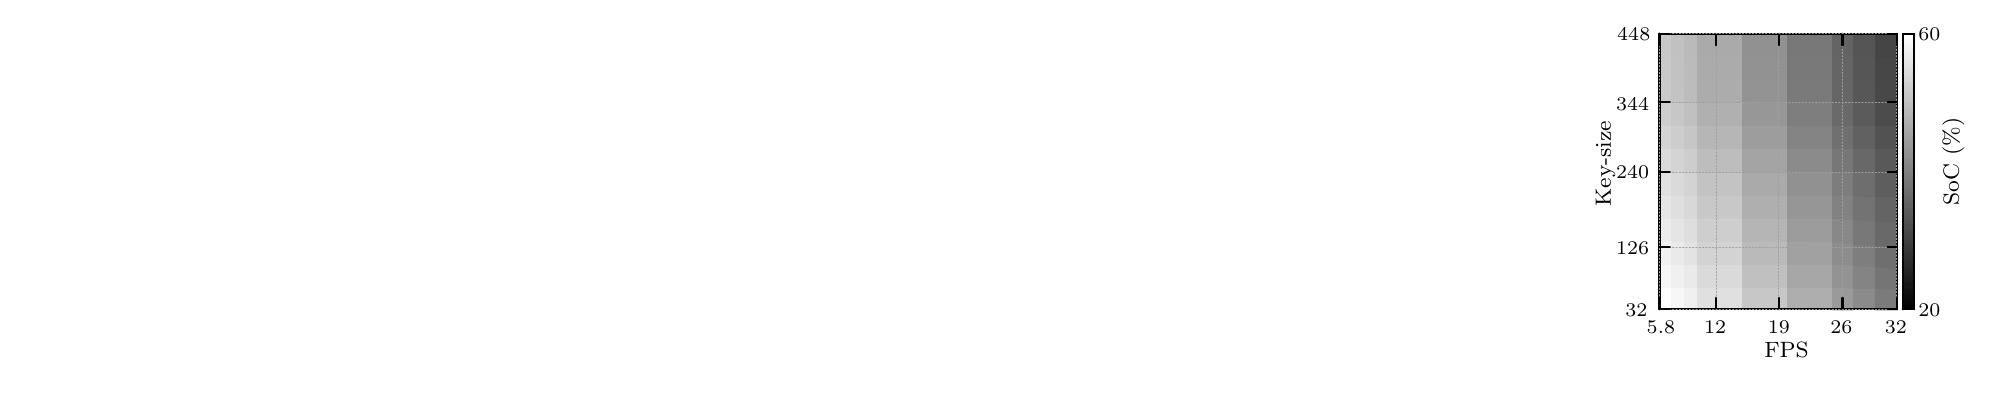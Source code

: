 
\definecolor{cfefefe}{RGB}{254,254,254}
\definecolor{cf7f7f7}{RGB}{247,247,247}
\definecolor{cf0f0f0}{RGB}{240,240,240}
\definecolor{ceaeaea}{RGB}{234,234,234}
\definecolor{cf1f1f1}{RGB}{241,241,241}
\definecolor{ce3e3e3}{RGB}{227,227,227}
\definecolor{cececec}{RGB}{236,236,236}
\definecolor{ce5e5e5}{RGB}{229,229,229}
\definecolor{cdedede}{RGB}{222,222,222}
\definecolor{ce6e6e6}{RGB}{230,230,230}
\definecolor{cdfdfdf}{RGB}{223,223,223}
\definecolor{cd8d8d8}{RGB}{216,216,216}
\definecolor{ce1e1e1}{RGB}{225,225,225}
\definecolor{cdadada}{RGB}{218,218,218}
\definecolor{cd3d3d3}{RGB}{211,211,211}
\definecolor{cdbdbdb}{RGB}{219,219,219}
\definecolor{cd4d4d4}{RGB}{212,212,212}
\definecolor{ccdcdcd}{RGB}{205,205,205}
\definecolor{cc6c6c6}{RGB}{198,198,198}
\definecolor{ccecece}{RGB}{206,206,206}
\definecolor{cc7c7c7}{RGB}{199,199,199}
\definecolor{cc0c0c0}{RGB}{192,192,192}
\definecolor{ccacaca}{RGB}{202,202,202}
\definecolor{cc3c3c3}{RGB}{195,195,195}
\definecolor{cbcbcbc}{RGB}{188,188,188}
\definecolor{cc9c9c9}{RGB}{201,201,201}
\definecolor{cc2c2c2}{RGB}{194,194,194}
\definecolor{cbbbbbb}{RGB}{187,187,187}
\definecolor{cc8c8c8}{RGB}{200,200,200}
\definecolor{cc1c1c1}{RGB}{193,193,193}
\definecolor{cbababa}{RGB}{186,186,186}
\definecolor{ce0e0e0}{RGB}{224,224,224}
\definecolor{caeaeae}{RGB}{174,174,174}
\definecolor{ca7a7a7}{RGB}{167,167,167}
\definecolor{ca1a1a1}{RGB}{161,161,161}
\definecolor{cb5b5b5}{RGB}{181,181,181}
\definecolor{c9c9c9c}{RGB}{156,156,156}
\definecolor{cafafaf}{RGB}{175,175,175}
\definecolor{c969696}{RGB}{150,150,150}
\definecolor{caaaaaa}{RGB}{170,170,170}
\definecolor{c919191}{RGB}{145,145,145}
\definecolor{cbdbdbd}{RGB}{189,189,189}
\definecolor{ca4a4a4}{RGB}{164,164,164}
\definecolor{c8b8b8b}{RGB}{139,139,139}
\definecolor{cb6b6b6}{RGB}{182,182,182}
\definecolor{c9d9d9d}{RGB}{157,157,157}
\definecolor{c848484}{RGB}{132,132,132}
\definecolor{cb0b0b0}{RGB}{176,176,176}
\definecolor{c979797}{RGB}{151,151,151}
\definecolor{c7e7e7e}{RGB}{126,126,126}
\definecolor{cacacac}{RGB}{172,172,172}
\definecolor{c939393}{RGB}{147,147,147}
\definecolor{c7a7a7a}{RGB}{122,122,122}
\definecolor{cababab}{RGB}{171,171,171}
\definecolor{c929292}{RGB}{146,146,146}
\definecolor{c797979}{RGB}{121,121,121}
\definecolor{c787878}{RGB}{120,120,120}
\definecolor{c9a9a9a}{RGB}{154,154,154}
\definecolor{c7b7b7b}{RGB}{123,123,123}
\definecolor{c757575}{RGB}{117,117,117}
\definecolor{c8d8d8d}{RGB}{141,141,141}
\definecolor{c6f6f6f}{RGB}{111,111,111}
\definecolor{c888888}{RGB}{136,136,136}
\definecolor{c696969}{RGB}{105,105,105}
\definecolor{c828282}{RGB}{130,130,130}
\definecolor{c737373}{RGB}{115,115,115}
\definecolor{c646464}{RGB}{100,100,100}
\definecolor{c7d7d7d}{RGB}{125,125,125}
\definecolor{c6e6e6e}{RGB}{110,110,110}
\definecolor{c5e5e5e}{RGB}{94,94,94}
\definecolor{c777777}{RGB}{119,119,119}
\definecolor{c686868}{RGB}{104,104,104}
\definecolor{c595959}{RGB}{89,89,89}
\definecolor{c707070}{RGB}{112,112,112}
\definecolor{c616161}{RGB}{97,97,97}
\definecolor{c525252}{RGB}{82,82,82}
\definecolor{c6a6a6a}{RGB}{106,106,106}
\definecolor{c5b5b5b}{RGB}{91,91,91}
\definecolor{c4c4c4c}{RGB}{76,76,76}
\definecolor{c666666}{RGB}{102,102,102}
\definecolor{c575757}{RGB}{87,87,87}
\definecolor{c484848}{RGB}{72,72,72}
\definecolor{c656565}{RGB}{101,101,101}
\definecolor{c565656}{RGB}{86,86,86}
\definecolor{c474747}{RGB}{71,71,71}
\definecolor{c555555}{RGB}{85,85,85}
\definecolor{c454545}{RGB}{69,69,69}
\definecolor{ca0a0a4}{RGB}{160,160,164}
\definecolor{c020202}{RGB}{2,2,2}
\definecolor{c040404}{RGB}{4,4,4}
\definecolor{c060606}{RGB}{6,6,6}
\definecolor{c080808}{RGB}{8,8,8}
\definecolor{c0a0a0a}{RGB}{10,10,10}
\definecolor{c0c0c0c}{RGB}{12,12,12}
\definecolor{c0e0e0e}{RGB}{14,14,14}
\definecolor{c101010}{RGB}{16,16,16}
\definecolor{c121212}{RGB}{18,18,18}
\definecolor{c141414}{RGB}{20,20,20}
\definecolor{c161616}{RGB}{22,22,22}
\definecolor{c181818}{RGB}{24,24,24}
\definecolor{c1a1a1a}{RGB}{26,26,26}
\definecolor{c1c1c1c}{RGB}{28,28,28}
\definecolor{c1e1e1e}{RGB}{30,30,30}
\definecolor{c202020}{RGB}{32,32,32}
\definecolor{c222222}{RGB}{34,34,34}
\definecolor{c242424}{RGB}{36,36,36}
\definecolor{c262626}{RGB}{38,38,38}
\definecolor{c282828}{RGB}{40,40,40}
\definecolor{c2a2a2a}{RGB}{42,42,42}
\definecolor{c2c2c2c}{RGB}{44,44,44}
\definecolor{c2e2e2e}{RGB}{46,46,46}
\definecolor{c303030}{RGB}{48,48,48}
\definecolor{c323232}{RGB}{50,50,50}
\definecolor{c343434}{RGB}{52,52,52}
\definecolor{c363636}{RGB}{54,54,54}
\definecolor{c383838}{RGB}{56,56,56}
\definecolor{c3a3a3a}{RGB}{58,58,58}
\definecolor{c3c3c3c}{RGB}{60,60,60}
\definecolor{c3e3e3e}{RGB}{62,62,62}
\definecolor{c404040}{RGB}{64,64,64}
\definecolor{c424242}{RGB}{66,66,66}
\definecolor{c444444}{RGB}{68,68,68}
\definecolor{c464646}{RGB}{70,70,70}
\definecolor{c4a4a4a}{RGB}{74,74,74}
\definecolor{c4e4e4e}{RGB}{78,78,78}
\definecolor{c505050}{RGB}{80,80,80}
\definecolor{c545454}{RGB}{84,84,84}
\definecolor{c585858}{RGB}{88,88,88}
\definecolor{c5a5a5a}{RGB}{90,90,90}
\definecolor{c5c5c5c}{RGB}{92,92,92}
\definecolor{c606060}{RGB}{96,96,96}
\definecolor{c626262}{RGB}{98,98,98}
\definecolor{c6c6c6c}{RGB}{108,108,108}
\definecolor{c727272}{RGB}{114,114,114}
\definecolor{c747474}{RGB}{116,116,116}
\definecolor{c767676}{RGB}{118,118,118}
\definecolor{c7c7c7c}{RGB}{124,124,124}
\definecolor{c808080}{RGB}{128,128,128}
\definecolor{c868686}{RGB}{134,134,134}
\definecolor{c8a8a8a}{RGB}{138,138,138}
\definecolor{c8c8c8c}{RGB}{140,140,140}
\definecolor{c8e8e8e}{RGB}{142,142,142}
\definecolor{c909090}{RGB}{144,144,144}
\definecolor{c949494}{RGB}{148,148,148}
\definecolor{c989898}{RGB}{152,152,152}
\definecolor{c9e9e9e}{RGB}{158,158,158}
\definecolor{ca0a0a0}{RGB}{160,160,160}
\definecolor{ca2a2a2}{RGB}{162,162,162}
\definecolor{ca6a6a6}{RGB}{166,166,166}
\definecolor{ca8a8a8}{RGB}{168,168,168}
\definecolor{cb2b2b2}{RGB}{178,178,178}
\definecolor{cb4b4b4}{RGB}{180,180,180}
\definecolor{cb8b8b8}{RGB}{184,184,184}
\definecolor{cbebebe}{RGB}{190,190,190}
\definecolor{cc4c4c4}{RGB}{196,196,196}
\definecolor{ccccccc}{RGB}{204,204,204}
\definecolor{cd0d0d0}{RGB}{208,208,208}
\definecolor{cd2d2d2}{RGB}{210,210,210}
\definecolor{cd6d6d6}{RGB}{214,214,214}
\definecolor{cdcdcdc}{RGB}{220,220,220}
\definecolor{ce2e2e2}{RGB}{226,226,226}
\definecolor{ce4e4e4}{RGB}{228,228,228}
\definecolor{ce8e8e8}{RGB}{232,232,232}
\definecolor{ceeeeee}{RGB}{238,238,238}
\definecolor{cf2f2f2}{RGB}{242,242,242}
\definecolor{cf4f4f4}{RGB}{244,244,244}
\definecolor{cf6f6f6}{RGB}{246,246,246}
\definecolor{cf8f8f8}{RGB}{248,248,248}
\definecolor{cfafafa}{RGB}{250,250,250}
\definecolor{cfcfcfc}{RGB}{252,252,252}
\scriptsize
\begin{tikzpicture}[baseline={(0,-5.08)},y=0.80pt, x=0.80pt, yscale=-0.57, xscale=0.52, inner sep=0pt, outer sep=0pt]
\begin{scope}[draw=black,line join=bevel,line cap=rect,even odd rule,line width=0.800pt]
  \begin{scope}[cm={{1.0,0.0,0.0,1.0,(0.0,0.0)}},draw=black,line join=bevel,line cap=rect,line width=0.800pt]
  \end{scope}
  \begin{scope}[cm={{1.006,0.0,0.0,1.006,(0.0,0.0)}},draw=black,line join=bevel,line cap=rect,line width=0.800pt]
  \end{scope}
  \begin{scope}[cm={{1.006,0.0,0.0,1.006,(0.0,0.0)}},draw=black,line join=bevel,line cap=rect,line width=0.800pt]
  \end{scope}
  \begin{scope}[cm={{1.006,0.0,0.0,1.006,(0.0,0.0)}},draw=black,line join=bevel,line cap=rect,line width=0.800pt]
  \end{scope}
  \begin{scope}[cm={{1.006,0.0,0.0,1.006,(0.0,0.0)}},draw=cfefefe,fill=cfefefe,line join=bevel,line cap=rect,line width=0.800pt]
    \path[draw,fill,even odd rule] (57.5,268.5) -- (57.5,250.5) --
      (68.5,250.5) -- (68.5,268.5) -- (57.5,268.5);
  \end{scope}
  \begin{scope}[cm={{1.006,0.0,0.0,1.006,(0.0,0.0)}},draw=cf7f7f7,fill=cf7f7f7,line join=bevel,line cap=rect,line width=0.800pt]
    \path[draw,fill,even odd rule] (68.5,268.5) -- (68.5,250.5) --
      (79.5,250.5) -- (79.5,268.5) -- (68.5,268.5);
  \end{scope}
  \begin{scope}[cm={{1.006,0.0,0.0,1.006,(0.0,0.0)}},draw=cf0f0f0,fill=cf0f0f0,line join=bevel,line cap=rect,line width=0.800pt]
    \path[draw,fill,even odd rule] (79.5,268.5) -- (79.5,250.5) --
      (90.5,250.5) -- (90.5,268.5) -- (79.5,268.5);
  \end{scope}
  \begin{scope}[cm={{1.006,0.0,0.0,1.006,(0.0,0.0)}},draw=cf7f7f7,fill=cf7f7f7,line join=bevel,line cap=rect,line width=0.800pt]
    \path[draw,fill,even odd rule] (57.5,250.5) -- (57.5,232.5) --
      (68.5,232.5) -- (68.5,250.5) -- (57.5,250.5);
  \end{scope}
  \begin{scope}[cm={{1.006,0.0,0.0,1.006,(0.0,0.0)}},draw=cf0f0f0,fill=cf0f0f0,line join=bevel,line cap=rect,line width=0.800pt]
    \path[draw,fill,even odd rule] (68.5,250.5) -- (68.5,232.5) --
      (79.5,232.5) -- (79.5,250.5) -- (68.5,250.5);
  \end{scope}
  \begin{scope}[cm={{1.006,0.0,0.0,1.006,(0.0,0.0)}},draw=ceaeaea,fill=ceaeaea,line join=bevel,line cap=rect,line width=0.800pt]
    \path[draw,fill,even odd rule] (79.5,250.5) -- (79.5,232.5) --
      (90.5,232.5) -- (90.5,250.5) -- (79.5,250.5);
  \end{scope}
  \begin{scope}[cm={{1.006,0.0,0.0,1.006,(0.0,0.0)}},draw=cf1f1f1,fill=cf1f1f1,line join=bevel,line cap=rect,line width=0.800pt]
    \path[draw,fill,even odd rule] (57.5,232.5) -- (57.5,214.5) --
      (68.5,214.5) -- (68.5,232.5) -- (57.5,232.5);
  \end{scope}
  \begin{scope}[cm={{1.006,0.0,0.0,1.006,(0.0,0.0)}},draw=ceaeaea,fill=ceaeaea,line join=bevel,line cap=rect,line width=0.800pt]
    \path[draw,fill,even odd rule] (68.5,232.5) -- (68.5,214.5) --
      (79.5,214.5) -- (79.5,232.5) -- (68.5,232.5);
  \end{scope}
  \begin{scope}[cm={{1.006,0.0,0.0,1.006,(0.0,0.0)}},draw=ce3e3e3,fill=ce3e3e3,line join=bevel,line cap=rect,line width=0.800pt]
    \path[draw,fill,even odd rule] (79.5,232.5) -- (79.5,214.5) --
      (90.5,214.5) -- (90.5,232.5) -- (79.5,232.5);
  \end{scope}
  \begin{scope}[cm={{1.006,0.0,0.0,1.006,(0.0,0.0)}},draw=cececec,fill=cececec,line join=bevel,line cap=rect,line width=0.800pt]
    \path[draw,fill,even odd rule] (57.5,214.5) -- (57.5,196.5) --
      (68.5,196.5) -- (68.5,214.5) -- (57.5,214.5);
  \end{scope}
  \begin{scope}[cm={{1.006,0.0,0.0,1.006,(0.0,0.0)}},draw=ce5e5e5,fill=ce5e5e5,line join=bevel,line cap=rect,line width=0.800pt]
    \path[draw,fill,even odd rule] (68.5,214.5) -- (68.5,196.5) --
      (79.5,196.5) -- (79.5,214.5) -- (68.5,214.5);
  \end{scope}
  \begin{scope}[cm={{1.006,0.0,0.0,1.006,(0.0,0.0)}},draw=cdedede,fill=cdedede,line join=bevel,line cap=rect,line width=0.800pt]
    \path[draw,fill,even odd rule] (79.5,214.5) -- (79.5,196.5) --
      (90.5,196.5) -- (90.5,214.5) -- (79.5,214.5);
  \end{scope}
  \begin{scope}[cm={{1.006,0.0,0.0,1.006,(0.0,0.0)}},draw=ce6e6e6,fill=ce6e6e6,line join=bevel,line cap=rect,line width=0.800pt]
    \path[draw,fill,even odd rule] (57.5,196.5) -- (57.5,178.5) --
      (68.5,178.5) -- (68.5,196.5) -- (57.5,196.5);
  \end{scope}
  \begin{scope}[cm={{1.006,0.0,0.0,1.006,(0.0,0.0)}},draw=cdfdfdf,fill=cdfdfdf,line join=bevel,line cap=rect,line width=0.800pt]
    \path[draw,fill,even odd rule] (68.5,196.5) -- (68.5,178.5) --
      (79.5,178.5) -- (79.5,196.5) -- (68.5,196.5);
  \end{scope}
  \begin{scope}[cm={{1.006,0.0,0.0,1.006,(0.0,0.0)}},draw=cd8d8d8,fill=cd8d8d8,line join=bevel,line cap=rect,line width=0.800pt]
    \path[draw,fill,even odd rule] (79.5,196.5) -- (79.5,178.5) --
      (90.5,178.5) -- (90.5,196.5) -- (79.5,196.5);
  \end{scope}
  \begin{scope}[cm={{1.006,0.0,0.0,1.006,(0.0,0.0)}},draw=ce1e1e1,fill=ce1e1e1,line join=bevel,line cap=rect,line width=0.800pt]
    \path[draw,fill,even odd rule] (57.5,178.5) -- (57.5,160.5) --
      (68.5,160.5) -- (68.5,178.5) -- (57.5,178.5);
  \end{scope}
  \begin{scope}[cm={{1.006,0.0,0.0,1.006,(0.0,0.0)}},draw=cdadada,fill=cdadada,line join=bevel,line cap=rect,line width=0.800pt]
    \path[draw,fill,even odd rule] (68.5,178.5) -- (68.5,160.5) --
      (79.5,160.5) -- (79.5,178.5) -- (68.5,178.5);
  \end{scope}
  \begin{scope}[cm={{1.006,0.0,0.0,1.006,(0.0,0.0)}},draw=cd3d3d3,fill=cd3d3d3,line join=bevel,line cap=rect,line width=0.800pt]
    \path[draw,fill,even odd rule] (79.5,178.5) -- (79.5,160.5) --
      (90.5,160.5) -- (90.5,178.5) -- (79.5,178.5);
  \end{scope}
  \begin{scope}[cm={{1.006,0.0,0.0,1.006,(0.0,0.0)}},draw=cdbdbdb,fill=cdbdbdb,line join=bevel,line cap=rect,line width=0.800pt]
    \path[draw,fill,even odd rule] (57.5,160.5) -- (57.5,141.5) --
      (68.5,141.5) -- (68.5,160.5) -- (57.5,160.5);
  \end{scope}
  \begin{scope}[cm={{1.006,0.0,0.0,1.006,(0.0,0.0)}},draw=cd4d4d4,fill=cd4d4d4,line join=bevel,line cap=rect,line width=0.800pt]
    \path[draw,fill,even odd rule] (68.5,160.5) -- (68.5,141.5) --
      (79.5,141.5) -- (79.5,160.5) -- (68.5,160.5);
  \end{scope}
  \begin{scope}[cm={{1.006,0.0,0.0,1.006,(0.0,0.0)}},draw=ccdcdcd,fill=ccdcdcd,line join=bevel,line cap=rect,line width=0.800pt]
    \path[draw,fill,even odd rule] (79.5,160.5) -- (79.5,141.5) --
      (90.5,141.5) -- (90.5,160.5) -- (79.5,160.5);
  \end{scope}
  \begin{scope}[cm={{1.006,0.0,0.0,1.006,(0.0,0.0)}},draw=cd4d4d4,fill=cd4d4d4,line join=bevel,line cap=rect,line width=0.800pt]
    \path[draw,fill,even odd rule] (57.5,141.5) -- (57.5,123.5) --
      (68.5,123.5) -- (68.5,141.5) -- (57.5,141.5);
  \end{scope}
  \begin{scope}[cm={{1.006,0.0,0.0,1.006,(0.0,0.0)}},draw=ccdcdcd,fill=ccdcdcd,line join=bevel,line cap=rect,line width=0.800pt]
    \path[draw,fill,even odd rule] (68.5,141.5) -- (68.5,123.5) --
      (79.5,123.5) -- (79.5,141.5) -- (68.5,141.5);
  \end{scope}
  \begin{scope}[cm={{1.006,0.0,0.0,1.006,(0.0,0.0)}},draw=cc6c6c6,fill=cc6c6c6,line join=bevel,line cap=rect,line width=0.800pt]
    \path[draw,fill,even odd rule] (79.5,141.5) -- (79.5,123.5) --
      (90.5,123.5) -- (90.5,141.5) -- (79.5,141.5);
  \end{scope}
  \begin{scope}[cm={{1.006,0.0,0.0,1.006,(0.0,0.0)}},draw=ccecece,fill=ccecece,line join=bevel,line cap=rect,line width=0.800pt]
    \path[draw,fill,even odd rule] (57.5,123.5) -- (57.5,105.5) --
      (68.5,105.5) -- (68.5,123.5) -- (57.5,123.5);
  \end{scope}
  \begin{scope}[cm={{1.006,0.0,0.0,1.006,(0.0,0.0)}},draw=cc7c7c7,fill=cc7c7c7,line join=bevel,line cap=rect,line width=0.800pt]
    \path[draw,fill,even odd rule] (68.5,123.5) -- (68.5,105.5) --
      (79.5,105.5) -- (79.5,123.5) -- (68.5,123.5);
  \end{scope}
  \begin{scope}[cm={{1.006,0.0,0.0,1.006,(0.0,0.0)}},draw=cc0c0c0,fill=cc0c0c0,line join=bevel,line cap=rect,line width=0.800pt]
    \path[draw,fill,even odd rule] (79.5,123.5) -- (79.5,105.5) --
      (90.5,105.5) -- (90.5,123.5) -- (79.5,123.5);
  \end{scope}
  \begin{scope}[cm={{1.006,0.0,0.0,1.006,(0.0,0.0)}},draw=ccacaca,fill=ccacaca,line join=bevel,line cap=rect,line width=0.800pt]
    \path[draw,fill,even odd rule] (57.5,105.5) -- (57.5,87.5) --
      (68.5,87.5) -- (68.5,105.5) -- (57.5,105.5);
  \end{scope}
  \begin{scope}[cm={{1.006,0.0,0.0,1.006,(0.0,0.0)}},draw=cc3c3c3,fill=cc3c3c3,line join=bevel,line cap=rect,line width=0.800pt]
    \path[draw,fill,even odd rule] (68.5,105.5) -- (68.5,87.5) --
      (79.5,87.5) -- (79.5,105.5) -- (68.5,105.5);
  \end{scope}
  \begin{scope}[cm={{1.006,0.0,0.0,1.006,(0.0,0.0)}},draw=cbcbcbc,fill=cbcbcbc,line join=bevel,line cap=rect,line width=0.800pt]
    \path[draw,fill,even odd rule] (79.5,105.5) -- (79.5,87.5) --
      (90.5,87.5) -- (90.5,105.5) -- (79.5,105.5);
  \end{scope}
  \begin{scope}[cm={{1.006,0.0,0.0,1.006,(0.0,0.0)}},draw=cc9c9c9,fill=cc9c9c9,line join=bevel,line cap=rect,line width=0.800pt]
    \path[draw,fill,even odd rule] (57.5,87.5) -- (57.5,69.5) --
      (68.5,69.5) -- (68.5,87.5) -- (57.5,87.5);
  \end{scope}
  \begin{scope}[cm={{1.006,0.0,0.0,1.006,(0.0,0.0)}},draw=cc2c2c2,fill=cc2c2c2,line join=bevel,line cap=rect,line width=0.800pt]
    \path[draw,fill,even odd rule] (68.5,87.5) -- (68.5,69.5) --
      (79.5,69.5) -- (79.5,87.5) -- (68.5,87.5);
  \end{scope}
  \begin{scope}[cm={{1.006,0.0,0.0,1.006,(0.0,0.0)}},draw=cbbbbbb,fill=cbbbbbb,line join=bevel,line cap=rect,line width=0.800pt]
    \path[draw,fill,even odd rule] (79.5,87.5) -- (79.5,69.5) --
      (90.5,69.5) -- (90.5,87.5) -- (79.5,87.5);
  \end{scope}
  \begin{scope}[cm={{1.006,0.0,0.0,1.006,(0.0,0.0)}},draw=cc8c8c8,fill=cc8c8c8,line join=bevel,line cap=rect,line width=0.800pt]
    \path[draw,fill,even odd rule] (57.5,69.5) -- (57.5,51.5) --
      (68.5,51.5) -- (68.5,69.5) -- (57.5,69.5);
  \end{scope}
  \begin{scope}[cm={{1.006,0.0,0.0,1.006,(0.0,0.0)}},draw=cc1c1c1,fill=cc1c1c1,line join=bevel,line cap=rect,line width=0.800pt]
    \path[draw,fill,even odd rule] (68.5,69.5) -- (68.5,51.5) --
      (79.5,51.5) -- (79.5,69.5) -- (68.5,69.5);
  \end{scope}
  \begin{scope}[cm={{1.006,0.0,0.0,1.006,(0.0,0.0)}},draw=cbababa,fill=cbababa,line join=bevel,line cap=rect,line width=0.800pt]
    \path[draw,fill,even odd rule] (79.5,69.5) -- (79.5,51.5) --
      (90.5,51.5) -- (90.5,69.5) -- (79.5,69.5);
  \end{scope}
  \begin{scope}[cm={{1.006,0.0,0.0,1.006,(0.0,0.0)}},draw=ce0e0e0,fill=ce0e0e0,line join=bevel,line cap=rect,line width=0.800pt]
    \path[draw,fill,even odd rule] (90.5,268.5) -- (90.5,250.5) --
      (129.5,250.5) -- (129.5,268.5) -- (90.5,268.5);
  \end{scope}
  \begin{scope}[cm={{1.006,0.0,0.0,1.006,(0.0,0.0)}},draw=cc7c7c7,fill=cc7c7c7,line join=bevel,line cap=rect,line width=0.800pt]
    \path[draw,fill,even odd rule] (129.5,268.5) -- (129.5,250.5) --
      (168.5,250.5) -- (168.5,268.5) -- (129.5,268.5);
  \end{scope}
  \begin{scope}[cm={{1.006,0.0,0.0,1.006,(0.0,0.0)}},draw=caeaeae,fill=caeaeae,line join=bevel,line cap=rect,line width=0.800pt]
    \path[draw,fill,even odd rule] (168.5,268.5) -- (168.5,250.5) --
      (207.5,250.5) -- (207.5,268.5) -- (168.5,268.5);
  \end{scope}
  \begin{scope}[cm={{1.006,0.0,0.0,1.006,(0.0,0.0)}},draw=cdadada,fill=cdadada,line join=bevel,line cap=rect,line width=0.800pt]
    \path[draw,fill,even odd rule] (90.5,250.5) -- (90.5,232.5) --
      (129.5,232.5) -- (129.5,250.5) -- (90.5,250.5);
  \end{scope}
  \begin{scope}[cm={{1.006,0.0,0.0,1.006,(0.0,0.0)}},draw=cc0c0c0,fill=cc0c0c0,line join=bevel,line cap=rect,line width=0.800pt]
    \path[draw,fill,even odd rule] (129.5,250.5) -- (129.5,232.5) --
      (168.5,232.5) -- (168.5,250.5) -- (129.5,250.5);
  \end{scope}
  \begin{scope}[cm={{1.006,0.0,0.0,1.006,(0.0,0.0)}},draw=ca7a7a7,fill=ca7a7a7,line join=bevel,line cap=rect,line width=0.800pt]
    \path[draw,fill,even odd rule] (168.5,250.5) -- (168.5,232.5) --
      (207.5,232.5) -- (207.5,250.5) -- (168.5,250.5);
  \end{scope}
  \begin{scope}[cm={{1.006,0.0,0.0,1.006,(0.0,0.0)}},draw=cd3d3d3,fill=cd3d3d3,line join=bevel,line cap=rect,line width=0.800pt]
    \path[draw,fill,even odd rule] (90.5,232.5) -- (90.5,214.5) --
      (129.5,214.5) -- (129.5,232.5) -- (90.5,232.5);
  \end{scope}
  \begin{scope}[cm={{1.006,0.0,0.0,1.006,(0.0,0.0)}},draw=cbababa,fill=cbababa,line join=bevel,line cap=rect,line width=0.800pt]
    \path[draw,fill,even odd rule] (129.5,232.5) -- (129.5,214.5) --
      (168.5,214.5) -- (168.5,232.5) -- (129.5,232.5);
  \end{scope}
  \begin{scope}[cm={{1.006,0.0,0.0,1.006,(0.0,0.0)}},draw=ca1a1a1,fill=ca1a1a1,line join=bevel,line cap=rect,line width=0.800pt]
    \path[draw,fill,even odd rule] (168.5,232.5) -- (168.5,214.5) --
      (207.5,214.5) -- (207.5,232.5) -- (168.5,232.5);
  \end{scope}
  \begin{scope}[cm={{1.006,0.0,0.0,1.006,(0.0,0.0)}},draw=ccecece,fill=ccecece,line join=bevel,line cap=rect,line width=0.800pt]
    \path[draw,fill,even odd rule] (90.5,214.5) -- (90.5,196.5) --
      (129.5,196.5) -- (129.5,214.5) -- (90.5,214.5);
  \end{scope}
  \begin{scope}[cm={{1.006,0.0,0.0,1.006,(0.0,0.0)}},draw=cb5b5b5,fill=cb5b5b5,line join=bevel,line cap=rect,line width=0.800pt]
    \path[draw,fill,even odd rule] (129.5,214.5) -- (129.5,196.5) --
      (168.5,196.5) -- (168.5,214.5) -- (129.5,214.5);
  \end{scope}
  \begin{scope}[cm={{1.006,0.0,0.0,1.006,(0.0,0.0)}},draw=c9c9c9c,fill=c9c9c9c,line join=bevel,line cap=rect,line width=0.800pt]
    \path[draw,fill,even odd rule] (168.5,214.5) -- (168.5,196.5) --
      (207.5,196.5) -- (207.5,214.5) -- (168.5,214.5);
  \end{scope}
  \begin{scope}[cm={{1.006,0.0,0.0,1.006,(0.0,0.0)}},draw=cc8c8c8,fill=cc8c8c8,line join=bevel,line cap=rect,line width=0.800pt]
    \path[draw,fill,even odd rule] (90.5,196.5) -- (90.5,178.5) --
      (129.5,178.5) -- (129.5,196.5) -- (90.5,196.5);
  \end{scope}
  \begin{scope}[cm={{1.006,0.0,0.0,1.006,(0.0,0.0)}},draw=cafafaf,fill=cafafaf,line join=bevel,line cap=rect,line width=0.800pt]
    \path[draw,fill,even odd rule] (129.5,196.5) -- (129.5,178.5) --
      (168.5,178.5) -- (168.5,196.5) -- (129.5,196.5);
  \end{scope}
  \begin{scope}[cm={{1.006,0.0,0.0,1.006,(0.0,0.0)}},draw=c969696,fill=c969696,line join=bevel,line cap=rect,line width=0.800pt]
    \path[draw,fill,even odd rule] (168.5,196.5) -- (168.5,178.5) --
      (207.5,178.5) -- (207.5,196.5) -- (168.5,196.5);
  \end{scope}
  \begin{scope}[cm={{1.006,0.0,0.0,1.006,(0.0,0.0)}},draw=cc3c3c3,fill=cc3c3c3,line join=bevel,line cap=rect,line width=0.800pt]
    \path[draw,fill,even odd rule] (90.5,178.5) -- (90.5,160.5) --
      (129.5,160.5) -- (129.5,178.5) -- (90.5,178.5);
  \end{scope}
  \begin{scope}[cm={{1.006,0.0,0.0,1.006,(0.0,0.0)}},draw=caaaaaa,fill=caaaaaa,line join=bevel,line cap=rect,line width=0.800pt]
    \path[draw,fill,even odd rule] (129.5,178.5) -- (129.5,160.5) --
      (168.5,160.5) -- (168.5,178.5) -- (129.5,178.5);
  \end{scope}
  \begin{scope}[cm={{1.006,0.0,0.0,1.006,(0.0,0.0)}},draw=c919191,fill=c919191,line join=bevel,line cap=rect,line width=0.800pt]
    \path[draw,fill,even odd rule] (168.5,178.5) -- (168.5,160.5) --
      (207.5,160.5) -- (207.5,178.5) -- (168.5,178.5);
  \end{scope}
  \begin{scope}[cm={{1.006,0.0,0.0,1.006,(0.0,0.0)}},draw=cbdbdbd,fill=cbdbdbd,line join=bevel,line cap=rect,line width=0.800pt]
    \path[draw,fill,even odd rule] (90.5,160.5) -- (90.5,141.5) --
      (129.5,141.5) -- (129.5,160.5) -- (90.5,160.5);
  \end{scope}
  \begin{scope}[cm={{1.006,0.0,0.0,1.006,(0.0,0.0)}},draw=ca4a4a4,fill=ca4a4a4,line join=bevel,line cap=rect,line width=0.800pt]
    \path[draw,fill,even odd rule] (129.5,160.5) -- (129.5,141.5) --
      (168.5,141.5) -- (168.5,160.5) -- (129.5,160.5);
  \end{scope}
  \begin{scope}[cm={{1.006,0.0,0.0,1.006,(0.0,0.0)}},draw=c8b8b8b,fill=c8b8b8b,line join=bevel,line cap=rect,line width=0.800pt]
    \path[draw,fill,even odd rule] (168.5,160.5) -- (168.5,141.5) --
      (207.5,141.5) -- (207.5,160.5) -- (168.5,160.5);
  \end{scope}
  \begin{scope}[cm={{1.006,0.0,0.0,1.006,(0.0,0.0)}},draw=cb6b6b6,fill=cb6b6b6,line join=bevel,line cap=rect,line width=0.800pt]
    \path[draw,fill,even odd rule] (90.5,141.5) -- (90.5,123.5) --
      (129.5,123.5) -- (129.5,141.5) -- (90.5,141.5);
  \end{scope}
  \begin{scope}[cm={{1.006,0.0,0.0,1.006,(0.0,0.0)}},draw=c9d9d9d,fill=c9d9d9d,line join=bevel,line cap=rect,line width=0.800pt]
    \path[draw,fill,even odd rule] (129.5,141.5) -- (129.5,123.5) --
      (168.5,123.5) -- (168.5,141.5) -- (129.5,141.5);
  \end{scope}
  \begin{scope}[cm={{1.006,0.0,0.0,1.006,(0.0,0.0)}},draw=c848484,fill=c848484,line join=bevel,line cap=rect,line width=0.800pt]
    \path[draw,fill,even odd rule] (168.5,141.5) -- (168.5,123.5) --
      (207.5,123.5) -- (207.5,141.5) -- (168.5,141.5);
  \end{scope}
  \begin{scope}[cm={{1.006,0.0,0.0,1.006,(0.0,0.0)}},draw=cb0b0b0,fill=cb0b0b0,line join=bevel,line cap=rect,line width=0.800pt]
    \path[draw,fill,even odd rule] (90.5,123.5) -- (90.5,105.5) --
      (129.5,105.5) -- (129.5,123.5) -- (90.5,123.5);
  \end{scope}
  \begin{scope}[cm={{1.006,0.0,0.0,1.006,(0.0,0.0)}},draw=c979797,fill=c979797,line join=bevel,line cap=rect,line width=0.800pt]
    \path[draw,fill,even odd rule] (129.5,123.5) -- (129.5,105.5) --
      (168.5,105.5) -- (168.5,123.5) -- (129.5,123.5);
  \end{scope}
  \begin{scope}[cm={{1.006,0.0,0.0,1.006,(0.0,0.0)}},draw=c7e7e7e,fill=c7e7e7e,line join=bevel,line cap=rect,line width=0.800pt]
    \path[draw,fill,even odd rule] (168.5,123.5) -- (168.5,105.5) --
      (207.5,105.5) -- (207.5,123.5) -- (168.5,123.5);
  \end{scope}
  \begin{scope}[cm={{1.006,0.0,0.0,1.006,(0.0,0.0)}},draw=cacacac,fill=cacacac,line join=bevel,line cap=rect,line width=0.800pt]
    \path[draw,fill,even odd rule] (90.5,105.5) -- (90.5,87.5) --
      (129.5,87.5) -- (129.5,105.5) -- (90.5,105.5);
  \end{scope}
  \begin{scope}[cm={{1.006,0.0,0.0,1.006,(0.0,0.0)}},draw=c939393,fill=c939393,line join=bevel,line cap=rect,line width=0.800pt]
    \path[draw,fill,even odd rule] (129.5,105.5) -- (129.5,87.5) --
      (168.5,87.5) -- (168.5,105.5) -- (129.5,105.5);
  \end{scope}
  \begin{scope}[cm={{1.006,0.0,0.0,1.006,(0.0,0.0)}},draw=c7a7a7a,fill=c7a7a7a,line join=bevel,line cap=rect,line width=0.800pt]
    \path[draw,fill,even odd rule] (168.5,105.5) -- (168.5,87.5) --
      (207.5,87.5) -- (207.5,105.5) -- (168.5,105.5);
  \end{scope}
  \begin{scope}[cm={{1.006,0.0,0.0,1.006,(0.0,0.0)}},draw=cababab,fill=cababab,line join=bevel,line cap=rect,line width=0.800pt]
    \path[draw,fill,even odd rule] (90.5,87.5) -- (90.5,69.5) --
      (129.5,69.5) -- (129.5,87.5) -- (90.5,87.5);
  \end{scope}
  \begin{scope}[cm={{1.006,0.0,0.0,1.006,(0.0,0.0)}},draw=c929292,fill=c929292,line join=bevel,line cap=rect,line width=0.800pt]
    \path[draw,fill,even odd rule] (129.5,87.5) -- (129.5,69.5) --
      (168.5,69.5) -- (168.5,87.5) -- (129.5,87.5);
  \end{scope}
  \begin{scope}[cm={{1.006,0.0,0.0,1.006,(0.0,0.0)}},draw=c797979,fill=c797979,line join=bevel,line cap=rect,line width=0.800pt]
    \path[draw,fill,even odd rule] (168.5,87.5) -- (168.5,69.5) --
      (207.5,69.5) -- (207.5,87.5) -- (168.5,87.5);
  \end{scope}
  \begin{scope}[cm={{1.006,0.0,0.0,1.006,(0.0,0.0)}},draw=caaaaaa,fill=caaaaaa,line join=bevel,line cap=rect,line width=0.800pt]
    \path[draw,fill,even odd rule] (90.5,69.5) -- (90.5,51.5) --
      (129.5,51.5) -- (129.5,69.5) -- (90.5,69.5);
  \end{scope}
  \begin{scope}[cm={{1.006,0.0,0.0,1.006,(0.0,0.0)}},draw=c919191,fill=c919191,line join=bevel,line cap=rect,line width=0.800pt]
    \path[draw,fill,even odd rule] (129.5,69.5) -- (129.5,51.5) --
      (168.5,51.5) -- (168.5,69.5) -- (129.5,69.5);
  \end{scope}
  \begin{scope}[cm={{1.006,0.0,0.0,1.006,(0.0,0.0)}},draw=c787878,fill=c787878,line join=bevel,line cap=rect,line width=0.800pt]
    \path[draw,fill,even odd rule] (168.5,69.5) -- (168.5,51.5) --
      (207.5,51.5) -- (207.5,69.5) -- (168.5,69.5);
  \end{scope}
  \begin{scope}[cm={{1.006,0.0,0.0,1.006,(0.0,0.0)}},draw=c9a9a9a,fill=c9a9a9a,line join=bevel,line cap=rect,line width=0.800pt]
    \path[draw,fill,even odd rule] (207.5,268.5) -- (207.5,250.5) --
      (225.5,251.5) -- (225.5,268.5) -- (207.5,268.5);
  \end{scope}
  \begin{scope}[cm={{1.006,0.0,0.0,1.006,(0.0,0.0)}},draw=c8b8b8b,fill=c8b8b8b,line join=bevel,line cap=rect,line width=0.800pt]
    \path[draw,fill,even odd rule] (225.5,268.5) -- (225.5,251.5) --
      (244.5,251.5) -- (244.5,268.5) -- (225.5,268.5);
  \end{scope}
  \begin{scope}[cm={{1.006,0.0,0.0,1.006,(0.0,0.0)}},draw=c7b7b7b,fill=c7b7b7b,line join=bevel,line cap=rect,line width=0.800pt]
    \path[draw,fill,even odd rule] (244.5,268.5) -- (244.5,251.5) --
      (262.5,252.5) -- (262.5,268.5) -- (244.5,268.5);
  \end{scope}
  \begin{scope}[cm={{1.006,0.0,0.0,1.006,(0.0,0.0)}},draw=c939393,fill=c939393,line join=bevel,line cap=rect,line width=0.800pt]
    \path[draw,fill,even odd rule] (207.5,250.5) -- (207.5,232.5) --
      (225.5,233.5) -- (225.5,251.5) -- (207.5,250.5);
  \end{scope}
  \begin{scope}[cm={{1.006,0.0,0.0,1.006,(0.0,0.0)}},draw=c848484,fill=c848484,line join=bevel,line cap=rect,line width=0.800pt]
    \path[draw,fill,even odd rule] (225.5,251.5) -- (225.5,233.5) --
      (244.5,234.5) -- (244.5,251.5) -- (225.5,251.5);
  \end{scope}
  \begin{scope}[cm={{1.006,0.0,0.0,1.006,(0.0,0.0)}},draw=c757575,fill=c757575,line join=bevel,line cap=rect,line width=0.800pt]
    \path[draw,fill,even odd rule] (244.5,251.5) -- (244.5,234.5) --
      (262.5,236.5) -- (262.5,252.5) -- (244.5,251.5);
  \end{scope}
  \begin{scope}[cm={{1.006,0.0,0.0,1.006,(0.0,0.0)}},draw=c8d8d8d,fill=c8d8d8d,line join=bevel,line cap=rect,line width=0.800pt]
    \path[draw,fill,even odd rule] (207.5,232.5) -- (207.5,214.5) --
      (225.5,216.5) -- (225.5,233.5) -- (207.5,232.5);
  \end{scope}
  \begin{scope}[cm={{1.006,0.0,0.0,1.006,(0.0,0.0)}},draw=c7e7e7e,fill=c7e7e7e,line join=bevel,line cap=rect,line width=0.800pt]
    \path[draw,fill,even odd rule] (225.5,233.5) -- (225.5,216.5) --
      (244.5,217.5) -- (244.5,234.5) -- (225.5,233.5);
  \end{scope}
  \begin{scope}[cm={{1.006,0.0,0.0,1.006,(0.0,0.0)}},draw=c6f6f6f,fill=c6f6f6f,line join=bevel,line cap=rect,line width=0.800pt]
    \path[draw,fill,even odd rule] (244.5,234.5) -- (244.5,217.5) --
      (262.5,219.5) -- (262.5,236.5) -- (244.5,234.5);
  \end{scope}
  \begin{scope}[cm={{1.006,0.0,0.0,1.006,(0.0,0.0)}},draw=c888888,fill=c888888,line join=bevel,line cap=rect,line width=0.800pt]
    \path[draw,fill,even odd rule] (207.5,214.5) -- (207.5,196.5) --
      (225.5,197.5) -- (225.5,216.5) -- (207.5,214.5);
  \end{scope}
  \begin{scope}[cm={{1.006,0.0,0.0,1.006,(0.0,0.0)}},draw=c787878,fill=c787878,line join=bevel,line cap=rect,line width=0.800pt]
    \path[draw,fill,even odd rule] (225.5,216.5) -- (225.5,197.5) --
      (244.5,198.5) -- (244.5,217.5) -- (225.5,216.5);
  \end{scope}
  \begin{scope}[cm={{1.006,0.0,0.0,1.006,(0.0,0.0)}},draw=c696969,fill=c696969,line join=bevel,line cap=rect,line width=0.800pt]
    \path[draw,fill,even odd rule] (244.5,217.5) -- (244.5,198.5) --
      (262.5,199.5) -- (262.5,219.5) -- (244.5,217.5);
  \end{scope}
  \begin{scope}[cm={{1.006,0.0,0.0,1.006,(0.0,0.0)}},draw=c828282,fill=c828282,line join=bevel,line cap=rect,line width=0.800pt]
    \path[draw,fill,even odd rule] (207.5,196.5) -- (207.5,178.5) --
      (225.5,178.5) -- (225.5,197.5) -- (207.5,196.5);
  \end{scope}
  \begin{scope}[cm={{1.006,0.0,0.0,1.006,(0.0,0.0)}},draw=c737373,fill=c737373,line join=bevel,line cap=rect,line width=0.800pt]
    \path[draw,fill,even odd rule] (225.5,197.5) -- (225.5,178.5) --
      (244.5,179.5) -- (244.5,198.5) -- (225.5,197.5);
  \end{scope}
  \begin{scope}[cm={{1.006,0.0,0.0,1.006,(0.0,0.0)}},draw=c646464,fill=c646464,line join=bevel,line cap=rect,line width=0.800pt]
    \path[draw,fill,even odd rule] (244.5,198.5) -- (244.5,179.5) --
      (262.5,179.5) -- (262.5,199.5) -- (244.5,198.5);
  \end{scope}
  \begin{scope}[cm={{1.006,0.0,0.0,1.006,(0.0,0.0)}},draw=c7d7d7d,fill=c7d7d7d,line join=bevel,line cap=rect,line width=0.800pt]
    \path[draw,fill,even odd rule] (207.5,178.5) -- (207.5,160.5) --
      (225.5,160.5) -- (225.5,178.5) -- (207.5,178.5);
  \end{scope}
  \begin{scope}[cm={{1.006,0.0,0.0,1.006,(0.0,0.0)}},draw=c6e6e6e,fill=c6e6e6e,line join=bevel,line cap=rect,line width=0.800pt]
    \path[draw,fill,even odd rule] (225.5,178.5) -- (225.5,160.5) --
      (244.5,160.5) -- (244.5,179.5) -- (225.5,178.5);
  \end{scope}
  \begin{scope}[cm={{1.006,0.0,0.0,1.006,(0.0,0.0)}},draw=c5e5e5e,fill=c5e5e5e,line join=bevel,line cap=rect,line width=0.800pt]
    \path[draw,fill,even odd rule] (244.5,179.5) -- (244.5,160.5) --
      (262.5,160.5) -- (262.5,179.5) -- (244.5,179.5);
  \end{scope}
  \begin{scope}[cm={{1.006,0.0,0.0,1.006,(0.0,0.0)}},draw=c777777,fill=c777777,line join=bevel,line cap=rect,line width=0.800pt]
    \path[draw,fill,even odd rule] (207.5,160.5) -- (207.5,141.5) --
      (225.5,141.5) -- (225.5,160.5) -- (207.5,160.5);
  \end{scope}
  \begin{scope}[cm={{1.006,0.0,0.0,1.006,(0.0,0.0)}},draw=c686868,fill=c686868,line join=bevel,line cap=rect,line width=0.800pt]
    \path[draw,fill,even odd rule] (225.5,160.5) -- (225.5,141.5) --
      (244.5,141.5) -- (244.5,160.5) -- (225.5,160.5);
  \end{scope}
  \begin{scope}[cm={{1.006,0.0,0.0,1.006,(0.0,0.0)}},draw=c595959,fill=c595959,line join=bevel,line cap=rect,line width=0.800pt]
    \path[draw,fill,even odd rule] (244.5,160.5) -- (244.5,141.5) --
      (262.5,141.5) -- (262.5,160.5) -- (244.5,160.5);
  \end{scope}
  \begin{scope}[cm={{1.006,0.0,0.0,1.006,(0.0,0.0)}},draw=c707070,fill=c707070,line join=bevel,line cap=rect,line width=0.800pt]
    \path[draw,fill,even odd rule] (207.5,141.5) -- (207.5,123.5) --
      (225.5,123.5) -- (225.5,141.5) -- (207.5,141.5);
  \end{scope}
  \begin{scope}[cm={{1.006,0.0,0.0,1.006,(0.0,0.0)}},draw=c616161,fill=c616161,line join=bevel,line cap=rect,line width=0.800pt]
    \path[draw,fill,even odd rule] (225.5,141.5) -- (225.5,123.5) --
      (244.5,123.5) -- (244.5,141.5) -- (225.5,141.5);
  \end{scope}
  \begin{scope}[cm={{1.006,0.0,0.0,1.006,(0.0,0.0)}},draw=c525252,fill=c525252,line join=bevel,line cap=rect,line width=0.800pt]
    \path[draw,fill,even odd rule] (244.5,141.5) -- (244.5,123.5) --
      (262.5,123.5) -- (262.5,141.5) -- (244.5,141.5);
  \end{scope}
  \begin{scope}[cm={{1.006,0.0,0.0,1.006,(0.0,0.0)}},draw=c6a6a6a,fill=c6a6a6a,line join=bevel,line cap=rect,line width=0.800pt]
    \path[draw,fill,even odd rule] (207.5,123.5) -- (207.5,105.5) --
      (225.5,105.5) -- (225.5,123.5) -- (207.5,123.5);
  \end{scope}
  \begin{scope}[cm={{1.006,0.0,0.0,1.006,(0.0,0.0)}},draw=c5b5b5b,fill=c5b5b5b,line join=bevel,line cap=rect,line width=0.800pt]
    \path[draw,fill,even odd rule] (225.5,123.5) -- (225.5,105.5) --
      (244.5,105.5) -- (244.5,123.5) -- (225.5,123.5);
  \end{scope}
  \begin{scope}[cm={{1.006,0.0,0.0,1.006,(0.0,0.0)}},draw=c4c4c4c,fill=c4c4c4c,line join=bevel,line cap=rect,line width=0.800pt]
    \path[draw,fill,even odd rule] (244.5,123.5) -- (244.5,105.5) --
      (262.5,105.5) -- (262.5,123.5) -- (244.5,123.5);
  \end{scope}
  \begin{scope}[cm={{1.006,0.0,0.0,1.006,(0.0,0.0)}},draw=c666666,fill=c666666,line join=bevel,line cap=rect,line width=0.800pt]
    \path[draw,fill,even odd rule] (207.5,105.5) -- (207.5,87.5) --
      (225.5,87.5) -- (225.5,105.5) -- (207.5,105.5);
  \end{scope}
  \begin{scope}[cm={{1.006,0.0,0.0,1.006,(0.0,0.0)}},draw=c575757,fill=c575757,line join=bevel,line cap=rect,line width=0.800pt]
    \path[draw,fill,even odd rule] (225.5,105.5) -- (225.5,87.5) --
      (244.5,87.5) -- (244.5,105.5) -- (225.5,105.5);
  \end{scope}
  \begin{scope}[cm={{1.006,0.0,0.0,1.006,(0.0,0.0)}},draw=c484848,fill=c484848,line join=bevel,line cap=rect,line width=0.800pt]
    \path[draw,fill,even odd rule] (244.5,105.5) -- (244.5,87.5) --
      (262.5,87.5) -- (262.5,105.5) -- (244.5,105.5);
  \end{scope}
  \begin{scope}[cm={{1.006,0.0,0.0,1.006,(0.0,0.0)}},draw=c656565,fill=c656565,line join=bevel,line cap=rect,line width=0.800pt]
    \path[draw,fill,even odd rule] (207.5,87.5) -- (207.5,69.5) --
      (225.5,69.5) -- (225.5,87.5) -- (207.5,87.5);
  \end{scope}
  \begin{scope}[cm={{1.006,0.0,0.0,1.006,(0.0,0.0)}},draw=c565656,fill=c565656,line join=bevel,line cap=rect,line width=0.800pt]
    \path[draw,fill,even odd rule] (225.5,87.5) -- (225.5,69.5) --
      (244.5,69.5) -- (244.5,87.5) -- (225.5,87.5);
  \end{scope}
  \begin{scope}[cm={{1.006,0.0,0.0,1.006,(0.0,0.0)}},draw=c474747,fill=c474747,line join=bevel,line cap=rect,line width=0.800pt]
    \path[draw,fill,even odd rule] (244.5,87.5) -- (244.5,69.5) --
      (262.5,69.5) -- (262.5,87.5) -- (244.5,87.5);
  \end{scope}
  \begin{scope}[cm={{1.006,0.0,0.0,1.006,(0.0,0.0)}},draw=c646464,fill=c646464,line join=bevel,line cap=rect,line width=0.800pt]
    \path[draw,fill,even odd rule] (207.5,69.5) -- (207.5,51.5) --
      (225.5,51.5) -- (225.5,69.5) -- (207.5,69.5);
  \end{scope}
  \begin{scope}[cm={{1.006,0.0,0.0,1.006,(0.0,0.0)}},draw=c555555,fill=c555555,line join=bevel,line cap=rect,line width=0.800pt]
    \path[draw,fill,even odd rule] (225.5,69.5) -- (225.5,51.5) --
      (244.5,51.5) -- (244.5,69.5) -- (225.5,69.5);
  \end{scope}
  \begin{scope}[cm={{1.006,0.0,0.0,1.006,(0.0,0.0)}},draw=c454545,fill=c454545,line join=bevel,line cap=rect,line width=0.800pt]
    \path[draw,fill,even odd rule] (244.5,69.5) -- (244.5,51.5) --
      (262.5,51.5) -- (262.5,69.5) -- (244.5,69.5);
  \end{scope}
  \begin{scope}[cm={{1.006,0.0,0.0,1.006,(0.0,0.0)}},draw=black,line join=bevel,line cap=rect,line width=0.800pt]
  \end{scope}
  \begin{scope}[cm={{1.006,0.0,0.0,1.006,(0.0,0.0)}},draw=black,line join=bevel,line cap=rect,line width=0.800pt]
  \end{scope}
  \begin{scope}[cm={{1.006,0.0,0.0,1.006,(0.0,0.0)}},draw=black,line join=round,line cap=round,line width=0.800pt]
    \path[draw] (57.5,51.5) -- (57.5,268.5) -- (57.5,268.5) --
      (262.5,268.5) -- (262.5,268.5) -- (262.5,51.5) --
      (262.5,51.5) -- (57.5,51.5);
  \end{scope}
  \begin{scope}[cm={{1.006,0.0,0.0,1.006,(0.0,0.0)}},draw=ca0a0a4,dash pattern=on 0.40pt off 0.80pt,line join=round,line cap=round,line width=0.400pt]
    \path[draw] (57.5,268.5) -- (57.5,51.5);
  \end{scope}
  \begin{scope}[cm={{1.006,0.0,0.0,1.006,(0.0,0.0)}},draw=black,line join=round,line cap=round,line width=0.800pt]
    \path[draw] (57.5,268.5) -- (57.5,259.5);
    \path[draw] (57.5,51.5) -- (57.5,60.5);
  \end{scope}
  \begin{scope}[cm={{1.006,0.0,0.0,1.006,(0.0,0.0)}},draw=black,line join=bevel,line cap=rect,line width=0.800pt]
  \end{scope}
  \begin{scope}[cm={{1.006,0.0,0.0,1.006,(46.791,289.297)}},draw=black,line join=bevel,line cap=rect,line width=0.800pt]
  \end{scope}
  \begin{scope}[cm={{1.006,0.0,0.0,1.006,(46.791,289.297)}},draw=black,line join=bevel,line cap=rect,line width=0.800pt]
  \end{scope}
  \begin{scope}[cm={{1.006,0.0,0.0,1.006,(46.791,289.297)}},draw=black,line join=bevel,line cap=rect,line width=0.800pt]
  \end{scope}
  \begin{scope}[cm={{1.006,0.0,0.0,1.006,(46.791,289.297)}},draw=black,line join=bevel,line cap=rect,line width=0.800pt]
  \end{scope}
  \begin{scope}[cm={{1.006,0.0,0.0,1.006,(46.791,289.297)}},draw=black,line join=bevel,line cap=rect,line width=0.800pt]
  \end{scope}
  \begin{scope}[cm={{1.006,0.0,0.0,1.006,(46.791,289.297)}},draw=black,line join=bevel,line cap=rect,line width=0.800pt]
    \path[fill=black] (0.0,0.0) node[above right] () {5.8};
  \end{scope}
  \begin{scope}[cm={{1.006,0.0,0.0,1.006,(46.791,289.297)}},draw=black,line join=bevel,line cap=rect,line width=0.800pt]
  \end{scope}
  \begin{scope}[cm={{1.006,0.0,0.0,1.006,(0.0,0.0)}},draw=black,line join=bevel,line cap=rect,line width=0.800pt]
  \end{scope}
  \begin{scope}[cm={{1.006,0.0,0.0,1.006,(0.0,0.0)}},draw=ca0a0a4,dash pattern=on 0.40pt off 0.80pt,line join=round,line cap=round,line width=0.400pt]
    \path[draw] (106.5,268.5) -- (106.5,51.5);
  \end{scope}
  \begin{scope}[cm={{1.006,0.0,0.0,1.006,(0.0,0.0)}},draw=black,line join=round,line cap=round,line width=0.800pt]
    \path[draw] (106.5,268.5) -- (106.5,259.5);
    \path[draw] (106.5,51.5) -- (106.5,60.5);
  \end{scope}
  \begin{scope}[cm={{1.006,0.0,0.0,1.006,(0.0,0.0)}},draw=black,line join=bevel,line cap=rect,line width=0.800pt]
  \end{scope}
  \begin{scope}[cm={{1.006,0.0,0.0,1.006,(96.6,289.297)}},draw=black,line join=bevel,line cap=rect,line width=0.800pt]
  \end{scope}
  \begin{scope}[cm={{1.006,0.0,0.0,1.006,(96.6,289.297)}},draw=black,line join=bevel,line cap=rect,line width=0.800pt]
  \end{scope}
  \begin{scope}[cm={{1.006,0.0,0.0,1.006,(96.6,289.297)}},draw=black,line join=bevel,line cap=rect,line width=0.800pt]
  \end{scope}
  \begin{scope}[cm={{1.006,0.0,0.0,1.006,(96.6,289.297)}},draw=black,line join=bevel,line cap=rect,line width=0.800pt]
  \end{scope}
  \begin{scope}[cm={{1.006,0.0,0.0,1.006,(96.6,289.297)}},draw=black,line join=bevel,line cap=rect,line width=0.800pt]
  \end{scope}
  \begin{scope}[cm={{1.006,0.0,0.0,1.006,(96.6,289.297)}},draw=black,line join=bevel,line cap=rect,line width=0.800pt]
    \path[fill=black] (0.0,0.0) node[above right] () {12};
  \end{scope}
  \begin{scope}[cm={{1.006,0.0,0.0,1.006,(96.6,289.297)}},draw=black,line join=bevel,line cap=rect,line width=0.800pt]
  \end{scope}
  \begin{scope}[cm={{1.006,0.0,0.0,1.006,(0.0,0.0)}},draw=black,line join=bevel,line cap=rect,line width=0.800pt]
  \end{scope}
  \begin{scope}[cm={{1.006,0.0,0.0,1.006,(0.0,0.0)}},draw=ca0a0a4,dash pattern=on 0.40pt off 0.80pt,line join=round,line cap=round,line width=0.400pt]
    \path[draw] (160.5,268.5) -- (160.5,51.5);
  \end{scope}
  \begin{scope}[cm={{1.006,0.0,0.0,1.006,(0.0,0.0)}},draw=black,line join=round,line cap=round,line width=0.800pt]
    \path[draw] (160.5,268.5) -- (160.5,259.5);
    \path[draw] (160.5,51.5) -- (160.5,60.5);
  \end{scope}
  \begin{scope}[cm={{1.006,0.0,0.0,1.006,(0.0,0.0)}},draw=black,line join=bevel,line cap=rect,line width=0.800pt]
  \end{scope}
  \begin{scope}[cm={{1.006,0.0,0.0,1.006,(151.944,289.297)}},draw=black,line join=bevel,line cap=rect,line width=0.800pt]
  \end{scope}
  \begin{scope}[cm={{1.006,0.0,0.0,1.006,(151.944,289.297)}},draw=black,line join=bevel,line cap=rect,line width=0.800pt]
  \end{scope}
  \begin{scope}[cm={{1.006,0.0,0.0,1.006,(151.944,289.297)}},draw=black,line join=bevel,line cap=rect,line width=0.800pt]
  \end{scope}
  \begin{scope}[cm={{1.006,0.0,0.0,1.006,(151.944,289.297)}},draw=black,line join=bevel,line cap=rect,line width=0.800pt]
  \end{scope}
  \begin{scope}[cm={{1.006,0.0,0.0,1.006,(151.944,289.297)}},draw=black,line join=bevel,line cap=rect,line width=0.800pt]
  \end{scope}
  \begin{scope}[cm={{1.006,0.0,0.0,1.006,(151.944,289.297)}},draw=black,line join=bevel,line cap=rect,line width=0.800pt]
    \path[fill=black] (0.0,0.0) node[above right] () {19};
  \end{scope}
  \begin{scope}[cm={{1.006,0.0,0.0,1.006,(151.944,289.297)}},draw=black,line join=bevel,line cap=rect,line width=0.800pt]
  \end{scope}
  \begin{scope}[cm={{1.006,0.0,0.0,1.006,(0.0,0.0)}},draw=black,line join=bevel,line cap=rect,line width=0.800pt]
  \end{scope}
  \begin{scope}[cm={{1.006,0.0,0.0,1.006,(0.0,0.0)}},draw=ca0a0a4,dash pattern=on 0.40pt off 0.80pt,line join=round,line cap=round,line width=0.400pt]
    \path[draw] (215.5,268.5) -- (215.5,51.5);
  \end{scope}
  \begin{scope}[cm={{1.006,0.0,0.0,1.006,(0.0,0.0)}},draw=black,line join=round,line cap=round,line width=0.800pt]
    \path[draw] (215.5,268.5) -- (215.5,259.5);
    \path[draw] (215.5,51.5) -- (215.5,60.5);
  \end{scope}
  \begin{scope}[cm={{1.006,0.0,0.0,1.006,(0.0,0.0)}},draw=black,line join=bevel,line cap=rect,line width=0.800pt]
  \end{scope}
  \begin{scope}[cm={{1.006,0.0,0.0,1.006,(206.281,289.297)}},draw=black,line join=bevel,line cap=rect,line width=0.800pt]
  \end{scope}
  \begin{scope}[cm={{1.006,0.0,0.0,1.006,(206.281,289.297)}},draw=black,line join=bevel,line cap=rect,line width=0.800pt]
  \end{scope}
  \begin{scope}[cm={{1.006,0.0,0.0,1.006,(206.281,289.297)}},draw=black,line join=bevel,line cap=rect,line width=0.800pt]
  \end{scope}
  \begin{scope}[cm={{1.006,0.0,0.0,1.006,(206.281,289.297)}},draw=black,line join=bevel,line cap=rect,line width=0.800pt]
  \end{scope}
  \begin{scope}[cm={{1.006,0.0,0.0,1.006,(206.281,289.297)}},draw=black,line join=bevel,line cap=rect,line width=0.800pt]
  \end{scope}
  \begin{scope}[cm={{1.006,0.0,0.0,1.006,(206.281,289.297)}},draw=black,line join=bevel,line cap=rect,line width=0.800pt]
    \path[fill=black] (0.0,0.0) node[above right] () {26};
  \end{scope}
  \begin{scope}[cm={{1.006,0.0,0.0,1.006,(206.281,289.297)}},draw=black,line join=bevel,line cap=rect,line width=0.800pt]
  \end{scope}
  \begin{scope}[cm={{1.006,0.0,0.0,1.006,(0.0,0.0)}},draw=black,line join=bevel,line cap=rect,line width=0.800pt]
  \end{scope}
  \begin{scope}[cm={{1.006,0.0,0.0,1.006,(0.0,0.0)}},draw=ca0a0a4,dash pattern=on 0.40pt off 0.80pt,line join=round,line cap=round,line width=0.400pt]
    \path[draw] (262.5,268.5) -- (262.5,51.5);
  \end{scope}
  \begin{scope}[cm={{1.006,0.0,0.0,1.006,(0.0,0.0)}},draw=black,line join=round,line cap=round,line width=0.800pt]
    \path[draw] (262.5,268.5) -- (262.5,259.5);
    \path[draw] (262.5,51.5) -- (262.5,60.5);
  \end{scope}
  \begin{scope}[cm={{1.006,0.0,0.0,1.006,(0.0,0.0)}},draw=black,line join=bevel,line cap=rect,line width=0.800pt]
  \end{scope}
  \begin{scope}[cm={{1.006,0.0,0.0,1.006,(253.575,289.297)}},draw=black,line join=bevel,line cap=rect,line width=0.800pt]
  \end{scope}
  \begin{scope}[cm={{1.006,0.0,0.0,1.006,(253.575,289.297)}},draw=black,line join=bevel,line cap=rect,line width=0.800pt]
  \end{scope}
  \begin{scope}[cm={{1.006,0.0,0.0,1.006,(253.575,289.297)}},draw=black,line join=bevel,line cap=rect,line width=0.800pt]
  \end{scope}
  \begin{scope}[cm={{1.006,0.0,0.0,1.006,(253.575,289.297)}},draw=black,line join=bevel,line cap=rect,line width=0.800pt]
  \end{scope}
  \begin{scope}[cm={{1.006,0.0,0.0,1.006,(253.575,289.297)}},draw=black,line join=bevel,line cap=rect,line width=0.800pt]
  \end{scope}
  \begin{scope}[cm={{1.006,0.0,0.0,1.006,(253.575,289.297)}},draw=black,line join=bevel,line cap=rect,line width=0.800pt]
    \path[fill=black] (0.0,0.0) node[above right] () {32};
  \end{scope}
  \begin{scope}[cm={{1.006,0.0,0.0,1.006,(253.575,289.297)}},draw=black,line join=bevel,line cap=rect,line width=0.800pt]
  \end{scope}
  \begin{scope}[cm={{1.006,0.0,0.0,1.006,(148.925,308.416)}},draw=black,line join=bevel,line cap=rect,line width=0.800pt]
  \end{scope}
  \begin{scope}[cm={{1.006,0.0,0.0,1.006,(148.925,308.416)}},draw=black,line join=bevel,line cap=rect,line width=0.800pt]
  \end{scope}
  \begin{scope}[cm={{1.006,0.0,0.0,1.006,(148.925,308.416)}},draw=black,line join=bevel,line cap=rect,line width=0.800pt]
  \end{scope}
  \begin{scope}[cm={{1.006,0.0,0.0,1.006,(148.925,308.416)}},draw=black,line join=bevel,line cap=rect,line width=0.800pt]
  \end{scope}
  \begin{scope}[cm={{1.006,0.0,0.0,1.006,(148.925,308.416)}},draw=black,line join=bevel,line cap=rect,line width=0.800pt]
  \end{scope}
  \begin{scope}[cm={{1.006,0.0,0.0,1.006,(148.925,308.416)}},draw=black,line join=bevel,line cap=rect,line width=0.800pt]
    \path[fill=black] (0.0,0.0) node[above right] () {\footnotesize FPS};
  \end{scope}
  \begin{scope}[cm={{1.006,0.0,0.0,1.006,(148.925,308.416)}},draw=black,line join=bevel,line cap=rect,line width=0.800pt]
  \end{scope}
  \begin{scope}[cm={{1.006,0.0,0.0,1.006,(0.0,0.0)}},draw=black,line join=bevel,line cap=rect,line width=0.800pt]
  \end{scope}
  \begin{scope}[cm={{1.006,0.0,0.0,1.006,(0.0,0.0)}},draw=ca0a0a4,dash pattern=on 0.40pt off 0.80pt,line join=round,line cap=round,line width=0.400pt]
    \path[draw] (57.5,268.5) -- (262.5,268.5);
  \end{scope}
  \begin{scope}[cm={{1.006,0.0,0.0,1.006,(0.0,0.0)}},draw=black,line join=round,line cap=round,line width=0.800pt]
    \path[draw] (57.5,268.5) -- (66.5,268.5);
    \path[draw] (262.5,268.5) -- (254.5,268.5);
  \end{scope}
  \begin{scope}[cm={{1.006,0.0,0.0,1.006,(0.0,0.0)}},draw=black,line join=bevel,line cap=rect,line width=0.800pt]
  \end{scope}
  \begin{scope}[cm={{1.006,0.0,0.0,1.006,(28.175,276.216)}},draw=black,line join=bevel,line cap=rect,line width=0.800pt]
  \end{scope}
  \begin{scope}[cm={{1.006,0.0,0.0,1.006,(28.175,276.216)}},draw=black,line join=bevel,line cap=rect,line width=0.800pt]
  \end{scope}
  \begin{scope}[cm={{1.006,0.0,0.0,1.006,(28.175,276.216)}},draw=black,line join=bevel,line cap=rect,line width=0.800pt]
  \end{scope}
  \begin{scope}[cm={{1.006,0.0,0.0,1.006,(28.175,276.216)}},draw=black,line join=bevel,line cap=rect,line width=0.800pt]
  \end{scope}
  \begin{scope}[cm={{1.006,0.0,0.0,1.006,(28.175,276.216)}},draw=black,line join=bevel,line cap=rect,line width=0.800pt]
  \end{scope}
  \begin{scope}[cm={{1.006,0.0,0.0,1.006,(28.175,276.216)}},draw=black,line join=bevel,line cap=rect,line width=0.800pt]
    \path[fill=black] (0.0,0.0) node[above right] () {32};
  \end{scope}
  \begin{scope}[cm={{1.006,0.0,0.0,1.006,(28.175,276.216)}},draw=black,line join=bevel,line cap=rect,line width=0.800pt]
  \end{scope}
  \begin{scope}[cm={{1.006,0.0,0.0,1.006,(0.0,0.0)}},draw=black,line join=bevel,line cap=rect,line width=0.800pt]
  \end{scope}
  \begin{scope}[cm={{1.006,0.0,0.0,1.006,(0.0,0.0)}},draw=ca0a0a4,dash pattern=on 0.40pt off 0.80pt,line join=round,line cap=round,line width=0.400pt]
    \path[draw] (57.5,219.5) -- (262.5,219.5);
  \end{scope}
  \begin{scope}[cm={{1.006,0.0,0.0,1.006,(0.0,0.0)}},draw=black,line join=round,line cap=round,line width=0.800pt]
    \path[draw] (57.5,219.5) -- (66.5,219.5);
    \path[draw] (262.5,219.5) -- (254.5,219.5);
  \end{scope}
  \begin{scope}[cm={{1.006,0.0,0.0,1.006,(0.0,0.0)}},draw=black,line join=bevel,line cap=rect,line width=0.800pt]
  \end{scope}
  \begin{scope}[cm={{1.006,0.0,0.0,1.006,(20.125,226.909)}},draw=black,line join=bevel,line cap=rect,line width=0.800pt]
  \end{scope}
  \begin{scope}[cm={{1.006,0.0,0.0,1.006,(20.125,226.909)}},draw=black,line join=bevel,line cap=rect,line width=0.800pt]
  \end{scope}
  \begin{scope}[cm={{1.006,0.0,0.0,1.006,(20.125,226.909)}},draw=black,line join=bevel,line cap=rect,line width=0.800pt]
  \end{scope}
  \begin{scope}[cm={{1.006,0.0,0.0,1.006,(20.125,226.909)}},draw=black,line join=bevel,line cap=rect,line width=0.800pt]
  \end{scope}
  \begin{scope}[cm={{1.006,0.0,0.0,1.006,(20.125,226.909)}},draw=black,line join=bevel,line cap=rect,line width=0.800pt]
  \end{scope}
  \begin{scope}[cm={{1.006,0.0,0.0,1.006,(20.125,226.909)}},draw=black,line join=bevel,line cap=rect,line width=0.800pt]
    \path[fill=black] (0.0,0.0) node[above right] () {126};
  \end{scope}
  \begin{scope}[cm={{1.006,0.0,0.0,1.006,(20.125,226.909)}},draw=black,line join=bevel,line cap=rect,line width=0.800pt]
  \end{scope}
  \begin{scope}[cm={{1.006,0.0,0.0,1.006,(0.0,0.0)}},draw=black,line join=bevel,line cap=rect,line width=0.800pt]
  \end{scope}
  \begin{scope}[cm={{1.006,0.0,0.0,1.006,(0.0,0.0)}},draw=ca0a0a4,dash pattern=on 0.40pt off 0.80pt,line join=round,line cap=round,line width=0.400pt]
    \path[draw] (57.5,160.5) -- (262.5,160.5);
  \end{scope}
  \begin{scope}[cm={{1.006,0.0,0.0,1.006,(0.0,0.0)}},draw=black,line join=round,line cap=round,line width=0.800pt]
    \path[draw] (57.5,160.5) -- (66.5,160.5);
    \path[draw] (262.5,160.5) -- (254.5,160.5);
  \end{scope}
  \begin{scope}[cm={{1.006,0.0,0.0,1.006,(0.0,0.0)}},draw=black,line join=bevel,line cap=rect,line width=0.800pt]
  \end{scope}
  \begin{scope}[cm={{1.006,0.0,0.0,1.006,(20.125,166.534)}},draw=black,line join=bevel,line cap=rect,line width=0.800pt]
  \end{scope}
  \begin{scope}[cm={{1.006,0.0,0.0,1.006,(20.125,166.534)}},draw=black,line join=bevel,line cap=rect,line width=0.800pt]
  \end{scope}
  \begin{scope}[cm={{1.006,0.0,0.0,1.006,(20.125,166.534)}},draw=black,line join=bevel,line cap=rect,line width=0.800pt]
  \end{scope}
  \begin{scope}[cm={{1.006,0.0,0.0,1.006,(20.125,166.534)}},draw=black,line join=bevel,line cap=rect,line width=0.800pt]
  \end{scope}
  \begin{scope}[cm={{1.006,0.0,0.0,1.006,(20.125,166.534)}},draw=black,line join=bevel,line cap=rect,line width=0.800pt]
  \end{scope}
  \begin{scope}[cm={{1.006,0.0,0.0,1.006,(20.125,166.534)}},draw=black,line join=bevel,line cap=rect,line width=0.800pt]
    \path[fill=black] (0.0,0.0) node[above right] () {240};
  \end{scope}
  \begin{scope}[cm={{1.006,0.0,0.0,1.006,(20.125,166.534)}},draw=black,line join=bevel,line cap=rect,line width=0.800pt]
  \end{scope}
  \begin{scope}[cm={{1.006,0.0,0.0,1.006,(0.0,0.0)}},draw=black,line join=bevel,line cap=rect,line width=0.800pt]
  \end{scope}
  \begin{scope}[cm={{1.006,0.0,0.0,1.006,(0.0,0.0)}},draw=ca0a0a4,dash pattern=on 0.40pt off 0.80pt,line join=round,line cap=round,line width=0.400pt]
    \path[draw] (57.5,105.5) -- (262.5,105.5);
  \end{scope}
  \begin{scope}[cm={{1.006,0.0,0.0,1.006,(0.0,0.0)}},draw=black,line join=round,line cap=round,line width=0.800pt]
    \path[draw] (57.5,105.5) -- (66.5,105.5);
    \path[draw] (262.5,105.5) -- (254.5,105.5);
  \end{scope}
  \begin{scope}[cm={{1.006,0.0,0.0,1.006,(0.0,0.0)}},draw=black,line join=bevel,line cap=rect,line width=0.800pt]
  \end{scope}
  \begin{scope}[cm={{1.006,0.0,0.0,1.006,(20.125,112.197)}},draw=black,line join=bevel,line cap=rect,line width=0.800pt]
  \end{scope}
  \begin{scope}[cm={{1.006,0.0,0.0,1.006,(20.125,112.197)}},draw=black,line join=bevel,line cap=rect,line width=0.800pt]
  \end{scope}
  \begin{scope}[cm={{1.006,0.0,0.0,1.006,(20.125,112.197)}},draw=black,line join=bevel,line cap=rect,line width=0.800pt]
  \end{scope}
  \begin{scope}[cm={{1.006,0.0,0.0,1.006,(20.125,112.197)}},draw=black,line join=bevel,line cap=rect,line width=0.800pt]
  \end{scope}
  \begin{scope}[cm={{1.006,0.0,0.0,1.006,(20.125,112.197)}},draw=black,line join=bevel,line cap=rect,line width=0.800pt]
  \end{scope}
  \begin{scope}[cm={{1.006,0.0,0.0,1.006,(20.125,112.197)}},draw=black,line join=bevel,line cap=rect,line width=0.800pt]
    \path[fill=black] (0.0,0.0) node[above right] () {344};
  \end{scope}
  \begin{scope}[cm={{1.006,0.0,0.0,1.006,(20.125,112.197)}},draw=black,line join=bevel,line cap=rect,line width=0.800pt]
  \end{scope}
  \begin{scope}[cm={{1.006,0.0,0.0,1.006,(0.0,0.0)}},draw=black,line join=bevel,line cap=rect,line width=0.800pt]
  \end{scope}
  \begin{scope}[cm={{1.006,0.0,0.0,1.006,(0.0,0.0)}},draw=ca0a0a4,dash pattern=on 0.40pt off 0.80pt,line join=round,line cap=round,line width=0.400pt]
    \path[draw] (57.5,51.5) -- (262.5,51.5);
  \end{scope}
  \begin{scope}[cm={{1.006,0.0,0.0,1.006,(0.0,0.0)}},draw=black,line join=round,line cap=round,line width=0.800pt]
    \path[draw] (57.5,51.5) -- (66.5,51.5);
    \path[draw] (262.5,51.5) -- (254.5,51.5);
  \end{scope}
  \begin{scope}[cm={{1.006,0.0,0.0,1.006,(0.0,0.0)}},draw=black,line join=bevel,line cap=rect,line width=0.800pt]
  \end{scope}
  \begin{scope}[cm={{1.006,0.0,0.0,1.006,(21.131,56.853)}},draw=black,line join=bevel,line cap=rect,line width=0.800pt]
  \end{scope}
  \begin{scope}[cm={{1.006,0.0,0.0,1.006,(21.131,56.853)}},draw=black,line join=bevel,line cap=rect,line width=0.800pt]
  \end{scope}
  \begin{scope}[cm={{1.006,0.0,0.0,1.006,(21.131,56.853)}},draw=black,line join=bevel,line cap=rect,line width=0.800pt]
  \end{scope}
  \begin{scope}[cm={{1.006,0.0,0.0,1.006,(21.131,56.853)}},draw=black,line join=bevel,line cap=rect,line width=0.800pt]
  \end{scope}
  \begin{scope}[cm={{1.006,0.0,0.0,1.006,(21.131,56.853)}},draw=black,line join=bevel,line cap=rect,line width=0.800pt]
  \end{scope}
  \begin{scope}[cm={{1.006,0.0,0.0,1.006,(21.131,56.853)}},draw=black,line join=bevel,line cap=rect,line width=0.800pt]
    \path[fill=black] (0.0,0.0) node[above right] () {448};
  \end{scope}
  \begin{scope}[cm={{1.006,0.0,0.0,1.006,(21.131,56.853)}},draw=black,line join=bevel,line cap=rect,line width=0.800pt]
  \end{scope}
  \begin{scope}[cm={{0.0,-1.006,1.006,0.0,(15.597,188.672)}},draw=black,line join=bevel,line cap=rect,line width=0.800pt]
  \end{scope}
  \begin{scope}[cm={{0.0,-1.006,1.006,0.0,(15.597,188.672)}},draw=black,line join=bevel,line cap=rect,line width=0.800pt]
  \end{scope}
  \begin{scope}[cm={{0.0,-1.006,1.006,0.0,(15.597,188.672)}},draw=black,line join=bevel,line cap=rect,line width=0.800pt]
  \end{scope}
  \begin{scope}[cm={{0.0,-1.006,1.006,0.0,(15.597,188.672)}},draw=black,line join=bevel,line cap=rect,line width=0.800pt]
  \end{scope}
  \begin{scope}[cm={{0.0,-1.006,1.006,0.0,(15.597,188.672)}},draw=black,line join=bevel,line cap=rect,line width=0.800pt]
  \end{scope}
  \begin{scope}[cm={{0.0,-1.006,1.006,0.0,(2.597,188.672)}},draw=black,line join=bevel,line cap=rect,line width=0.800pt]
    \path[fill=black] (0.0,0.0) node[above right] () {\rotatebox{90}{\footnotesize Key-size}};
  \end{scope}
  \begin{scope}[cm={{0.0,-1.006,1.006,0.0,(15.597,188.672)}},draw=black,line join=bevel,line cap=rect,line width=0.800pt]
  \end{scope}
  \begin{scope}[cm={{1.006,0.0,0.0,1.006,(0.0,0.0)}},draw=black,line join=bevel,line cap=rect,line width=0.800pt]
  \end{scope}
  \begin{scope}[cm={{1.006,0.0,0.0,1.006,(0.0,0.0)}},draw=black,fill=black,line join=bevel,line cap=rect,line width=0.800pt]
    \path[draw,fill,even odd rule] (267.5,268.5) -- (277.5,268.5) --
      (277.5,267.5) -- (267.5,267.5) -- (267.5,268.5);
  \end{scope}
  \begin{scope}[cm={{1.006,0.0,0.0,1.006,(0.0,0.0)}},draw=c020202,fill=c020202,line join=bevel,line cap=rect,line width=0.800pt]
    \path[draw,fill,even odd rule] (267.5,267.5) -- (277.5,267.5) --
      (277.5,265.5) -- (267.5,265.5) -- (267.5,267.5);
  \end{scope}
  \begin{scope}[cm={{1.006,0.0,0.0,1.006,(0.0,0.0)}},draw=c040404,fill=c040404,line join=bevel,line cap=rect,line width=0.800pt]
    \path[draw,fill,even odd rule] (267.5,265.5) -- (277.5,265.5) --
      (277.5,263.5) -- (267.5,263.5) -- (267.5,265.5);
  \end{scope}
  \begin{scope}[cm={{1.006,0.0,0.0,1.006,(0.0,0.0)}},draw=c060606,fill=c060606,line join=bevel,line cap=rect,line width=0.800pt]
    \path[draw,fill,even odd rule] (267.5,263.5) -- (277.5,263.5) --
      (277.5,261.5) -- (267.5,261.5) -- (267.5,263.5);
  \end{scope}
  \begin{scope}[cm={{1.006,0.0,0.0,1.006,(0.0,0.0)}},draw=c080808,fill=c080808,line join=bevel,line cap=rect,line width=0.800pt]
    \path[draw,fill,even odd rule] (267.5,262.5) -- (277.5,262.5) --
      (277.5,260.5) -- (267.5,260.5) -- (267.5,262.5);
  \end{scope}
  \begin{scope}[cm={{1.006,0.0,0.0,1.006,(0.0,0.0)}},draw=c0a0a0a,fill=c0a0a0a,line join=bevel,line cap=rect,line width=0.800pt]
    \path[draw,fill,even odd rule] (267.5,260.5) -- (277.5,260.5) --
      (277.5,258.5) -- (267.5,258.5) -- (267.5,260.5);
  \end{scope}
  \begin{scope}[cm={{1.006,0.0,0.0,1.006,(0.0,0.0)}},draw=c0c0c0c,fill=c0c0c0c,line join=bevel,line cap=rect,line width=0.800pt]
    \path[draw,fill,even odd rule] (267.5,258.5) -- (277.5,258.5) --
      (277.5,256.5) -- (267.5,256.5) -- (267.5,258.5);
  \end{scope}
  \begin{scope}[cm={{1.006,0.0,0.0,1.006,(0.0,0.0)}},draw=c0e0e0e,fill=c0e0e0e,line join=bevel,line cap=rect,line width=0.800pt]
    \path[draw,fill,even odd rule] (267.5,256.5) -- (277.5,256.5) --
      (277.5,255.5) -- (267.5,255.5) -- (267.5,256.5);
  \end{scope}
  \begin{scope}[cm={{1.006,0.0,0.0,1.006,(0.0,0.0)}},draw=c101010,fill=c101010,line join=bevel,line cap=rect,line width=0.800pt]
    \path[draw,fill,even odd rule] (267.5,255.5) -- (277.5,255.5) --
      (277.5,253.5) -- (267.5,253.5) -- (267.5,255.5);
  \end{scope}
  \begin{scope}[cm={{1.006,0.0,0.0,1.006,(0.0,0.0)}},draw=c121212,fill=c121212,line join=bevel,line cap=rect,line width=0.800pt]
    \path[draw,fill,even odd rule] (267.5,253.5) -- (277.5,253.5) --
      (277.5,251.5) -- (267.5,251.5) -- (267.5,253.5);
  \end{scope}
  \begin{scope}[cm={{1.006,0.0,0.0,1.006,(0.0,0.0)}},draw=c141414,fill=c141414,line join=bevel,line cap=rect,line width=0.800pt]
    \path[draw,fill,even odd rule] (267.5,251.5) -- (277.5,251.5) --
      (277.5,250.5) -- (267.5,250.5) -- (267.5,251.5);
  \end{scope}
  \begin{scope}[cm={{1.006,0.0,0.0,1.006,(0.0,0.0)}},draw=c161616,fill=c161616,line join=bevel,line cap=rect,line width=0.800pt]
    \path[draw,fill,even odd rule] (267.5,250.5) -- (277.5,250.5) --
      (277.5,248.5) -- (267.5,248.5) -- (267.5,250.5);
  \end{scope}
  \begin{scope}[cm={{1.006,0.0,0.0,1.006,(0.0,0.0)}},draw=c181818,fill=c181818,line join=bevel,line cap=rect,line width=0.800pt]
    \path[draw,fill,even odd rule] (267.5,248.5) -- (277.5,248.5) --
      (277.5,246.5) -- (267.5,246.5) -- (267.5,248.5);
  \end{scope}
  \begin{scope}[cm={{1.006,0.0,0.0,1.006,(0.0,0.0)}},draw=c1a1a1a,fill=c1a1a1a,line join=bevel,line cap=rect,line width=0.800pt]
    \path[draw,fill,even odd rule] (267.5,246.5) -- (277.5,246.5) --
      (277.5,244.5) -- (267.5,244.5) -- (267.5,246.5);
  \end{scope}
  \begin{scope}[cm={{1.006,0.0,0.0,1.006,(0.0,0.0)}},draw=c1c1c1c,fill=c1c1c1c,line join=bevel,line cap=rect,line width=0.800pt]
    \path[draw,fill,even odd rule] (267.5,245.5) -- (277.5,245.5) --
      (277.5,243.5) -- (267.5,243.5) -- (267.5,245.5);
  \end{scope}
  \begin{scope}[cm={{1.006,0.0,0.0,1.006,(0.0,0.0)}},draw=c1e1e1e,fill=c1e1e1e,line join=bevel,line cap=rect,line width=0.800pt]
    \path[draw,fill,even odd rule] (267.5,243.5) -- (277.5,243.5) --
      (277.5,241.5) -- (267.5,241.5) -- (267.5,243.5);
  \end{scope}
  \begin{scope}[cm={{1.006,0.0,0.0,1.006,(0.0,0.0)}},draw=c202020,fill=c202020,line join=bevel,line cap=rect,line width=0.800pt]
    \path[draw,fill,even odd rule] (267.5,241.5) -- (277.5,241.5) --
      (277.5,239.5) -- (267.5,239.5) -- (267.5,241.5);
  \end{scope}
  \begin{scope}[cm={{1.006,0.0,0.0,1.006,(0.0,0.0)}},draw=c222222,fill=c222222,line join=bevel,line cap=rect,line width=0.800pt]
    \path[draw,fill,even odd rule] (267.5,239.5) -- (277.5,239.5) --
      (277.5,238.5) -- (267.5,238.5) -- (267.5,239.5);
  \end{scope}
  \begin{scope}[cm={{1.006,0.0,0.0,1.006,(0.0,0.0)}},draw=c242424,fill=c242424,line join=bevel,line cap=rect,line width=0.800pt]
    \path[draw,fill,even odd rule] (267.5,238.5) -- (277.5,238.5) --
      (277.5,236.5) -- (267.5,236.5) -- (267.5,238.5);
  \end{scope}
  \begin{scope}[cm={{1.006,0.0,0.0,1.006,(0.0,0.0)}},draw=c262626,fill=c262626,line join=bevel,line cap=rect,line width=0.800pt]
    \path[draw,fill,even odd rule] (267.5,236.5) -- (277.5,236.5) --
      (277.5,234.5) -- (267.5,234.5) -- (267.5,236.5);
  \end{scope}
  \begin{scope}[cm={{1.006,0.0,0.0,1.006,(0.0,0.0)}},draw=c282828,fill=c282828,line join=bevel,line cap=rect,line width=0.800pt]
    \path[draw,fill,even odd rule] (267.5,234.5) -- (277.5,234.5) --
      (277.5,233.5) -- (267.5,233.5) -- (267.5,234.5);
  \end{scope}
  \begin{scope}[cm={{1.006,0.0,0.0,1.006,(0.0,0.0)}},draw=c2a2a2a,fill=c2a2a2a,line join=bevel,line cap=rect,line width=0.800pt]
    \path[draw,fill,even odd rule] (267.5,233.5) -- (277.5,233.5) --
      (277.5,231.5) -- (267.5,231.5) -- (267.5,233.5);
  \end{scope}
  \begin{scope}[cm={{1.006,0.0,0.0,1.006,(0.0,0.0)}},draw=c2c2c2c,fill=c2c2c2c,line join=bevel,line cap=rect,line width=0.800pt]
    \path[draw,fill,even odd rule] (267.5,231.5) -- (277.5,231.5) --
      (277.5,229.5) -- (267.5,229.5) -- (267.5,231.5);
  \end{scope}
  \begin{scope}[cm={{1.006,0.0,0.0,1.006,(0.0,0.0)}},draw=c2e2e2e,fill=c2e2e2e,line join=bevel,line cap=rect,line width=0.800pt]
    \path[draw,fill,even odd rule] (267.5,229.5) -- (277.5,229.5) --
      (277.5,227.5) -- (267.5,227.5) -- (267.5,229.5);
  \end{scope}
  \begin{scope}[cm={{1.006,0.0,0.0,1.006,(0.0,0.0)}},draw=c303030,fill=c303030,line join=bevel,line cap=rect,line width=0.800pt]
    \path[draw,fill,even odd rule] (267.5,228.5) -- (277.5,228.5) --
      (277.5,226.5) -- (267.5,226.5) -- (267.5,228.5);
  \end{scope}
  \begin{scope}[cm={{1.006,0.0,0.0,1.006,(0.0,0.0)}},draw=c323232,fill=c323232,line join=bevel,line cap=rect,line width=0.800pt]
    \path[draw,fill,even odd rule] (267.5,226.5) -- (277.5,226.5) --
      (277.5,224.5) -- (267.5,224.5) -- (267.5,226.5);
  \end{scope}
  \begin{scope}[cm={{1.006,0.0,0.0,1.006,(0.0,0.0)}},draw=c343434,fill=c343434,line join=bevel,line cap=rect,line width=0.800pt]
    \path[draw,fill,even odd rule] (267.5,224.5) -- (277.5,224.5) --
      (277.5,222.5) -- (267.5,222.5) -- (267.5,224.5);
  \end{scope}
  \begin{scope}[cm={{1.006,0.0,0.0,1.006,(0.0,0.0)}},draw=c363636,fill=c363636,line join=bevel,line cap=rect,line width=0.800pt]
    \path[draw,fill,even odd rule] (267.5,222.5) -- (277.5,222.5) --
      (277.5,221.5) -- (267.5,221.5) -- (267.5,222.5);
  \end{scope}
  \begin{scope}[cm={{1.006,0.0,0.0,1.006,(0.0,0.0)}},draw=c383838,fill=c383838,line join=bevel,line cap=rect,line width=0.800pt]
    \path[draw,fill,even odd rule] (267.5,221.5) -- (277.5,221.5) --
      (277.5,219.5) -- (267.5,219.5) -- (267.5,221.5);
  \end{scope}
  \begin{scope}[cm={{1.006,0.0,0.0,1.006,(0.0,0.0)}},draw=c3a3a3a,fill=c3a3a3a,line join=bevel,line cap=rect,line width=0.800pt]
    \path[draw,fill,even odd rule] (267.5,219.5) -- (277.5,219.5) --
      (277.5,217.5) -- (267.5,217.5) -- (267.5,219.5);
  \end{scope}
  \begin{scope}[cm={{1.006,0.0,0.0,1.006,(0.0,0.0)}},draw=c3c3c3c,fill=c3c3c3c,line join=bevel,line cap=rect,line width=0.800pt]
    \path[draw,fill,even odd rule] (267.5,217.5) -- (277.5,217.5) --
      (277.5,216.5) -- (267.5,216.5) -- (267.5,217.5);
  \end{scope}
  \begin{scope}[cm={{1.006,0.0,0.0,1.006,(0.0,0.0)}},draw=c3e3e3e,fill=c3e3e3e,line join=bevel,line cap=rect,line width=0.800pt]
    \path[draw,fill,even odd rule] (267.5,216.5) -- (277.5,216.5) --
      (277.5,214.5) -- (267.5,214.5) -- (267.5,216.5);
  \end{scope}
  \begin{scope}[cm={{1.006,0.0,0.0,1.006,(0.0,0.0)}},draw=c404040,fill=c404040,line join=bevel,line cap=rect,line width=0.800pt]
    \path[draw,fill,even odd rule] (267.5,214.5) -- (277.5,214.5) --
      (277.5,212.5) -- (267.5,212.5) -- (267.5,214.5);
  \end{scope}
  \begin{scope}[cm={{1.006,0.0,0.0,1.006,(0.0,0.0)}},draw=c424242,fill=c424242,line join=bevel,line cap=rect,line width=0.800pt]
    \path[draw,fill,even odd rule] (267.5,212.5) -- (277.5,212.5) --
      (277.5,210.5) -- (267.5,210.5) -- (267.5,212.5);
  \end{scope}
  \begin{scope}[cm={{1.006,0.0,0.0,1.006,(0.0,0.0)}},draw=c444444,fill=c444444,line join=bevel,line cap=rect,line width=0.800pt]
    \path[draw,fill,even odd rule] (267.5,211.5) -- (277.5,211.5) --
      (277.5,209.5) -- (267.5,209.5) -- (267.5,211.5);
  \end{scope}
  \begin{scope}[cm={{1.006,0.0,0.0,1.006,(0.0,0.0)}},draw=c464646,fill=c464646,line join=bevel,line cap=rect,line width=0.800pt]
    \path[draw,fill,even odd rule] (267.5,209.5) -- (277.5,209.5) --
      (277.5,207.5) -- (267.5,207.5) -- (267.5,209.5);
  \end{scope}
  \begin{scope}[cm={{1.006,0.0,0.0,1.006,(0.0,0.0)}},draw=c484848,fill=c484848,line join=bevel,line cap=rect,line width=0.800pt]
    \path[draw,fill,even odd rule] (267.5,207.5) -- (277.5,207.5) --
      (277.5,205.5) -- (267.5,205.5) -- (267.5,207.5);
  \end{scope}
  \begin{scope}[cm={{1.006,0.0,0.0,1.006,(0.0,0.0)}},draw=c4a4a4a,fill=c4a4a4a,line join=bevel,line cap=rect,line width=0.800pt]
    \path[draw,fill,even odd rule] (267.5,205.5) -- (277.5,205.5) --
      (277.5,204.5) -- (267.5,204.5) -- (267.5,205.5);
  \end{scope}
  \begin{scope}[cm={{1.006,0.0,0.0,1.006,(0.0,0.0)}},draw=c4c4c4c,fill=c4c4c4c,line join=bevel,line cap=rect,line width=0.800pt]
    \path[draw,fill,even odd rule] (267.5,204.5) -- (277.5,204.5) --
      (277.5,202.5) -- (267.5,202.5) -- (267.5,204.5);
  \end{scope}
  \begin{scope}[cm={{1.006,0.0,0.0,1.006,(0.0,0.0)}},draw=c4e4e4e,fill=c4e4e4e,line join=bevel,line cap=rect,line width=0.800pt]
    \path[draw,fill,even odd rule] (267.5,202.5) -- (277.5,202.5) --
      (277.5,200.5) -- (267.5,200.5) -- (267.5,202.5);
  \end{scope}
  \begin{scope}[cm={{1.006,0.0,0.0,1.006,(0.0,0.0)}},draw=c505050,fill=c505050,line join=bevel,line cap=rect,line width=0.800pt]
    \path[draw,fill,even odd rule] (267.5,200.5) -- (277.5,200.5) --
      (277.5,199.5) -- (267.5,199.5) -- (267.5,200.5);
  \end{scope}
  \begin{scope}[cm={{1.006,0.0,0.0,1.006,(0.0,0.0)}},draw=c525252,fill=c525252,line join=bevel,line cap=rect,line width=0.800pt]
    \path[draw,fill,even odd rule] (267.5,199.5) -- (277.5,199.5) --
      (277.5,197.5) -- (267.5,197.5) -- (267.5,199.5);
  \end{scope}
  \begin{scope}[cm={{1.006,0.0,0.0,1.006,(0.0,0.0)}},draw=c545454,fill=c545454,line join=bevel,line cap=rect,line width=0.800pt]
    \path[draw,fill,even odd rule] (267.5,197.5) -- (277.5,197.5) --
      (277.5,195.5) -- (267.5,195.5) -- (267.5,197.5);
  \end{scope}
  \begin{scope}[cm={{1.006,0.0,0.0,1.006,(0.0,0.0)}},draw=c565656,fill=c565656,line join=bevel,line cap=rect,line width=0.800pt]
    \path[draw,fill,even odd rule] (267.5,195.5) -- (277.5,195.5) --
      (277.5,193.5) -- (267.5,193.5) -- (267.5,195.5);
  \end{scope}
  \begin{scope}[cm={{1.006,0.0,0.0,1.006,(0.0,0.0)}},draw=c585858,fill=c585858,line join=bevel,line cap=rect,line width=0.800pt]
    \path[draw,fill,even odd rule] (267.5,194.5) -- (277.5,194.5) --
      (277.5,192.5) -- (267.5,192.5) -- (267.5,194.5);
  \end{scope}
  \begin{scope}[cm={{1.006,0.0,0.0,1.006,(0.0,0.0)}},draw=c5a5a5a,fill=c5a5a5a,line join=bevel,line cap=rect,line width=0.800pt]
    \path[draw,fill,even odd rule] (267.5,192.5) -- (277.5,192.5) --
      (277.5,190.5) -- (267.5,190.5) -- (267.5,192.5);
  \end{scope}
  \begin{scope}[cm={{1.006,0.0,0.0,1.006,(0.0,0.0)}},draw=c5c5c5c,fill=c5c5c5c,line join=bevel,line cap=rect,line width=0.800pt]
    \path[draw,fill,even odd rule] (267.5,190.5) -- (277.5,190.5) --
      (277.5,188.5) -- (267.5,188.5) -- (267.5,190.5);
  \end{scope}
  \begin{scope}[cm={{1.006,0.0,0.0,1.006,(0.0,0.0)}},draw=c5e5e5e,fill=c5e5e5e,line join=bevel,line cap=rect,line width=0.800pt]
    \path[draw,fill,even odd rule] (267.5,188.5) -- (277.5,188.5) --
      (277.5,187.5) -- (267.5,187.5) -- (267.5,188.5);
  \end{scope}
  \begin{scope}[cm={{1.006,0.0,0.0,1.006,(0.0,0.0)}},draw=c606060,fill=c606060,line join=bevel,line cap=rect,line width=0.800pt]
    \path[draw,fill,even odd rule] (267.5,187.5) -- (277.5,187.5) --
      (277.5,185.5) -- (267.5,185.5) -- (267.5,187.5);
  \end{scope}
  \begin{scope}[cm={{1.006,0.0,0.0,1.006,(0.0,0.0)}},draw=c626262,fill=c626262,line join=bevel,line cap=rect,line width=0.800pt]
    \path[draw,fill,even odd rule] (267.5,185.5) -- (277.5,185.5) --
      (277.5,183.5) -- (267.5,183.5) -- (267.5,185.5);
  \end{scope}
  \begin{scope}[cm={{1.006,0.0,0.0,1.006,(0.0,0.0)}},draw=c646464,fill=c646464,line join=bevel,line cap=rect,line width=0.800pt]
    \path[draw,fill,even odd rule] (267.5,183.5) -- (277.5,183.5) --
      (277.5,182.5) -- (267.5,182.5) -- (267.5,183.5);
  \end{scope}
  \begin{scope}[cm={{1.006,0.0,0.0,1.006,(0.0,0.0)}},draw=c666666,fill=c666666,line join=bevel,line cap=rect,line width=0.800pt]
    \path[draw,fill,even odd rule] (267.5,182.5) -- (277.5,182.5) --
      (277.5,180.5) -- (267.5,180.5) -- (267.5,182.5);
  \end{scope}
  \begin{scope}[cm={{1.006,0.0,0.0,1.006,(0.0,0.0)}},draw=c686868,fill=c686868,line join=bevel,line cap=rect,line width=0.800pt]
    \path[draw,fill,even odd rule] (267.5,180.5) -- (277.5,180.5) --
      (277.5,178.5) -- (267.5,178.5) -- (267.5,180.5);
  \end{scope}
  \begin{scope}[cm={{1.006,0.0,0.0,1.006,(0.0,0.0)}},draw=c6a6a6a,fill=c6a6a6a,line join=bevel,line cap=rect,line width=0.800pt]
    \path[draw,fill,even odd rule] (267.5,178.5) -- (277.5,178.5) --
      (277.5,176.5) -- (267.5,176.5) -- (267.5,178.5);
  \end{scope}
  \begin{scope}[cm={{1.006,0.0,0.0,1.006,(0.0,0.0)}},draw=c6c6c6c,fill=c6c6c6c,line join=bevel,line cap=rect,line width=0.800pt]
    \path[draw,fill,even odd rule] (267.5,177.5) -- (277.5,177.5) --
      (277.5,175.5) -- (267.5,175.5) -- (267.5,177.5);
  \end{scope}
  \begin{scope}[cm={{1.006,0.0,0.0,1.006,(0.0,0.0)}},draw=c6e6e6e,fill=c6e6e6e,line join=bevel,line cap=rect,line width=0.800pt]
    \path[draw,fill,even odd rule] (267.5,175.5) -- (277.5,175.5) --
      (277.5,173.5) -- (267.5,173.5) -- (267.5,175.5);
  \end{scope}
  \begin{scope}[cm={{1.006,0.0,0.0,1.006,(0.0,0.0)}},draw=c707070,fill=c707070,line join=bevel,line cap=rect,line width=0.800pt]
    \path[draw,fill,even odd rule] (267.5,173.5) -- (277.5,173.5) --
      (277.5,171.5) -- (267.5,171.5) -- (267.5,173.5);
  \end{scope}
  \begin{scope}[cm={{1.006,0.0,0.0,1.006,(0.0,0.0)}},draw=c727272,fill=c727272,line join=bevel,line cap=rect,line width=0.800pt]
    \path[draw,fill,even odd rule] (267.5,171.5) -- (277.5,171.5) --
      (277.5,170.5) -- (267.5,170.5) -- (267.5,171.5);
  \end{scope}
  \begin{scope}[cm={{1.006,0.0,0.0,1.006,(0.0,0.0)}},draw=c747474,fill=c747474,line join=bevel,line cap=rect,line width=0.800pt]
    \path[draw,fill,even odd rule] (267.5,170.5) -- (277.5,170.5) --
      (277.5,168.5) -- (267.5,168.5) -- (267.5,170.5);
  \end{scope}
  \begin{scope}[cm={{1.006,0.0,0.0,1.006,(0.0,0.0)}},draw=c767676,fill=c767676,line join=bevel,line cap=rect,line width=0.800pt]
    \path[draw,fill,even odd rule] (267.5,168.5) -- (277.5,168.5) --
      (277.5,166.5) -- (267.5,166.5) -- (267.5,168.5);
  \end{scope}
  \begin{scope}[cm={{1.006,0.0,0.0,1.006,(0.0,0.0)}},draw=c787878,fill=c787878,line join=bevel,line cap=rect,line width=0.800pt]
    \path[draw,fill,even odd rule] (267.5,166.5) -- (277.5,166.5) --
      (277.5,165.5) -- (267.5,165.5) -- (267.5,166.5);
  \end{scope}
  \begin{scope}[cm={{1.006,0.0,0.0,1.006,(0.0,0.0)}},draw=c7a7a7a,fill=c7a7a7a,line join=bevel,line cap=rect,line width=0.800pt]
    \path[draw,fill,even odd rule] (267.5,165.5) -- (277.5,165.5) --
      (277.5,163.5) -- (267.5,163.5) -- (267.5,165.5);
  \end{scope}
  \begin{scope}[cm={{1.006,0.0,0.0,1.006,(0.0,0.0)}},draw=c7c7c7c,fill=c7c7c7c,line join=bevel,line cap=rect,line width=0.800pt]
    \path[draw,fill,even odd rule] (267.5,163.5) -- (277.5,163.5) --
      (277.5,161.5) -- (267.5,161.5) -- (267.5,163.5);
  \end{scope}
  \begin{scope}[cm={{1.006,0.0,0.0,1.006,(0.0,0.0)}},draw=c7e7e7e,fill=c7e7e7e,line join=bevel,line cap=rect,line width=0.800pt]
    \path[draw,fill,even odd rule] (267.5,161.5) -- (277.5,161.5) --
      (277.5,159.5) -- (267.5,159.5) -- (267.5,161.5);
  \end{scope}
  \begin{scope}[cm={{1.006,0.0,0.0,1.006,(0.0,0.0)}},draw=c808080,fill=c808080,line join=bevel,line cap=rect,line width=0.800pt]
    \path[draw,fill,even odd rule] (267.5,160.5) -- (277.5,160.5) --
      (277.5,158.5) -- (267.5,158.5) -- (267.5,160.5);
  \end{scope}
  \begin{scope}[cm={{1.006,0.0,0.0,1.006,(0.0,0.0)}},draw=c828282,fill=c828282,line join=bevel,line cap=rect,line width=0.800pt]
    \path[draw,fill,even odd rule] (267.5,158.5) -- (277.5,158.5) --
      (277.5,156.5) -- (267.5,156.5) -- (267.5,158.5);
  \end{scope}
  \begin{scope}[cm={{1.006,0.0,0.0,1.006,(0.0,0.0)}},draw=c848484,fill=c848484,line join=bevel,line cap=rect,line width=0.800pt]
    \path[draw,fill,even odd rule] (267.5,156.5) -- (277.5,156.5) --
      (277.5,154.5) -- (267.5,154.5) -- (267.5,156.5);
  \end{scope}
  \begin{scope}[cm={{1.006,0.0,0.0,1.006,(0.0,0.0)}},draw=c868686,fill=c868686,line join=bevel,line cap=rect,line width=0.800pt]
    \path[draw,fill,even odd rule] (267.5,155.5) -- (277.5,155.5) --
      (277.5,153.5) -- (267.5,153.5) -- (267.5,155.5);
  \end{scope}
  \begin{scope}[cm={{1.006,0.0,0.0,1.006,(0.0,0.0)}},draw=c888888,fill=c888888,line join=bevel,line cap=rect,line width=0.800pt]
    \path[draw,fill,even odd rule] (267.5,153.5) -- (277.5,153.5) --
      (277.5,151.5) -- (267.5,151.5) -- (267.5,153.5);
  \end{scope}
  \begin{scope}[cm={{1.006,0.0,0.0,1.006,(0.0,0.0)}},draw=c8a8a8a,fill=c8a8a8a,line join=bevel,line cap=rect,line width=0.800pt]
    \path[draw,fill,even odd rule] (267.5,151.5) -- (277.5,151.5) --
      (277.5,149.5) -- (267.5,149.5) -- (267.5,151.5);
  \end{scope}
  \begin{scope}[cm={{1.006,0.0,0.0,1.006,(0.0,0.0)}},draw=c8c8c8c,fill=c8c8c8c,line join=bevel,line cap=rect,line width=0.800pt]
    \path[draw,fill,even odd rule] (267.5,149.5) -- (277.5,149.5) --
      (277.5,148.5) -- (267.5,148.5) -- (267.5,149.5);
  \end{scope}
  \begin{scope}[cm={{1.006,0.0,0.0,1.006,(0.0,0.0)}},draw=c8e8e8e,fill=c8e8e8e,line join=bevel,line cap=rect,line width=0.800pt]
    \path[draw,fill,even odd rule] (267.5,148.5) -- (277.5,148.5) --
      (277.5,146.5) -- (267.5,146.5) -- (267.5,148.5);
  \end{scope}
  \begin{scope}[cm={{1.006,0.0,0.0,1.006,(0.0,0.0)}},draw=c909090,fill=c909090,line join=bevel,line cap=rect,line width=0.800pt]
    \path[draw,fill,even odd rule] (267.5,146.5) -- (277.5,146.5) --
      (277.5,144.5) -- (267.5,144.5) -- (267.5,146.5);
  \end{scope}
  \begin{scope}[cm={{1.006,0.0,0.0,1.006,(0.0,0.0)}},draw=c929292,fill=c929292,line join=bevel,line cap=rect,line width=0.800pt]
    \path[draw,fill,even odd rule] (267.5,144.5) -- (277.5,144.5) --
      (277.5,143.5) -- (267.5,143.5) -- (267.5,144.5);
  \end{scope}
  \begin{scope}[cm={{1.006,0.0,0.0,1.006,(0.0,0.0)}},draw=c949494,fill=c949494,line join=bevel,line cap=rect,line width=0.800pt]
    \path[draw,fill,even odd rule] (267.5,143.5) -- (277.5,143.5) --
      (277.5,141.5) -- (267.5,141.5) -- (267.5,143.5);
  \end{scope}
  \begin{scope}[cm={{1.006,0.0,0.0,1.006,(0.0,0.0)}},draw=c969696,fill=c969696,line join=bevel,line cap=rect,line width=0.800pt]
    \path[draw,fill,even odd rule] (267.5,141.5) -- (277.5,141.5) --
      (277.5,139.5) -- (267.5,139.5) -- (267.5,141.5);
  \end{scope}
  \begin{scope}[cm={{1.006,0.0,0.0,1.006,(0.0,0.0)}},draw=c989898,fill=c989898,line join=bevel,line cap=rect,line width=0.800pt]
    \path[draw,fill,even odd rule] (267.5,139.5) -- (277.5,139.5) --
      (277.5,137.5) -- (267.5,137.5) -- (267.5,139.5);
  \end{scope}
  \begin{scope}[cm={{1.006,0.0,0.0,1.006,(0.0,0.0)}},draw=c9a9a9a,fill=c9a9a9a,line join=bevel,line cap=rect,line width=0.800pt]
    \path[draw,fill,even odd rule] (267.5,138.5) -- (277.5,138.5) --
      (277.5,136.5) -- (267.5,136.5) -- (267.5,138.5);
  \end{scope}
  \begin{scope}[cm={{1.006,0.0,0.0,1.006,(0.0,0.0)}},draw=c9c9c9c,fill=c9c9c9c,line join=bevel,line cap=rect,line width=0.800pt]
    \path[draw,fill,even odd rule] (267.5,136.5) -- (277.5,136.5) --
      (277.5,134.5) -- (267.5,134.5) -- (267.5,136.5);
  \end{scope}
  \begin{scope}[cm={{1.006,0.0,0.0,1.006,(0.0,0.0)}},draw=c9e9e9e,fill=c9e9e9e,line join=bevel,line cap=rect,line width=0.800pt]
    \path[draw,fill,even odd rule] (267.5,134.5) -- (277.5,134.5) --
      (277.5,132.5) -- (267.5,132.5) -- (267.5,134.5);
  \end{scope}
  \begin{scope}[cm={{1.006,0.0,0.0,1.006,(0.0,0.0)}},draw=ca0a0a0,fill=ca0a0a0,line join=bevel,line cap=rect,line width=0.800pt]
    \path[draw,fill,even odd rule] (267.5,132.5) -- (277.5,132.5) --
      (277.5,131.5) -- (267.5,131.5) -- (267.5,132.5);
  \end{scope}
  \begin{scope}[cm={{1.006,0.0,0.0,1.006,(0.0,0.0)}},draw=ca2a2a2,fill=ca2a2a2,line join=bevel,line cap=rect,line width=0.800pt]
    \path[draw,fill,even odd rule] (267.5,131.5) -- (277.5,131.5) --
      (277.5,129.5) -- (267.5,129.5) -- (267.5,131.5);
  \end{scope}
  \begin{scope}[cm={{1.006,0.0,0.0,1.006,(0.0,0.0)}},draw=ca4a4a4,fill=ca4a4a4,line join=bevel,line cap=rect,line width=0.800pt]
    \path[draw,fill,even odd rule] (267.5,129.5) -- (277.5,129.5) --
      (277.5,127.5) -- (267.5,127.5) -- (267.5,129.5);
  \end{scope}
  \begin{scope}[cm={{1.006,0.0,0.0,1.006,(0.0,0.0)}},draw=ca6a6a6,fill=ca6a6a6,line join=bevel,line cap=rect,line width=0.800pt]
    \path[draw,fill,even odd rule] (267.5,127.5) -- (277.5,127.5) --
      (277.5,126.5) -- (267.5,126.5) -- (267.5,127.5);
  \end{scope}
  \begin{scope}[cm={{1.006,0.0,0.0,1.006,(0.0,0.0)}},draw=ca8a8a8,fill=ca8a8a8,line join=bevel,line cap=rect,line width=0.800pt]
    \path[draw,fill,even odd rule] (267.5,126.5) -- (277.5,126.5) --
      (277.5,124.5) -- (267.5,124.5) -- (267.5,126.5);
  \end{scope}
  \begin{scope}[cm={{1.006,0.0,0.0,1.006,(0.0,0.0)}},draw=caaaaaa,fill=caaaaaa,line join=bevel,line cap=rect,line width=0.800pt]
    \path[draw,fill,even odd rule] (267.5,124.5) -- (277.5,124.5) --
      (277.5,122.5) -- (267.5,122.5) -- (267.5,124.5);
  \end{scope}
  \begin{scope}[cm={{1.006,0.0,0.0,1.006,(0.0,0.0)}},draw=cacacac,fill=cacacac,line join=bevel,line cap=rect,line width=0.800pt]
    \path[draw,fill,even odd rule] (267.5,122.5) -- (277.5,122.5) --
      (277.5,120.5) -- (267.5,120.5) -- (267.5,122.5);
  \end{scope}
  \begin{scope}[cm={{1.006,0.0,0.0,1.006,(0.0,0.0)}},draw=caeaeae,fill=caeaeae,line join=bevel,line cap=rect,line width=0.800pt]
    \path[draw,fill,even odd rule] (267.5,121.5) -- (277.5,121.5) --
      (277.5,119.5) -- (267.5,119.5) -- (267.5,121.5);
  \end{scope}
  \begin{scope}[cm={{1.006,0.0,0.0,1.006,(0.0,0.0)}},draw=cb0b0b0,fill=cb0b0b0,line join=bevel,line cap=rect,line width=0.800pt]
    \path[draw,fill,even odd rule] (267.5,119.5) -- (277.5,119.5) --
      (277.5,117.5) -- (267.5,117.5) -- (267.5,119.5);
  \end{scope}
  \begin{scope}[cm={{1.006,0.0,0.0,1.006,(0.0,0.0)}},draw=cb2b2b2,fill=cb2b2b2,line join=bevel,line cap=rect,line width=0.800pt]
    \path[draw,fill,even odd rule] (267.5,117.5) -- (277.5,117.5) --
      (277.5,115.5) -- (267.5,115.5) -- (267.5,117.5);
  \end{scope}
  \begin{scope}[cm={{1.006,0.0,0.0,1.006,(0.0,0.0)}},draw=cb4b4b4,fill=cb4b4b4,line join=bevel,line cap=rect,line width=0.800pt]
    \path[draw,fill,even odd rule] (267.5,115.5) -- (277.5,115.5) --
      (277.5,114.5) -- (267.5,114.5) -- (267.5,115.5);
  \end{scope}
  \begin{scope}[cm={{1.006,0.0,0.0,1.006,(0.0,0.0)}},draw=cb6b6b6,fill=cb6b6b6,line join=bevel,line cap=rect,line width=0.800pt]
    \path[draw,fill,even odd rule] (267.5,114.5) -- (277.5,114.5) --
      (277.5,112.5) -- (267.5,112.5) -- (267.5,114.5);
  \end{scope}
  \begin{scope}[cm={{1.006,0.0,0.0,1.006,(0.0,0.0)}},draw=cb8b8b8,fill=cb8b8b8,line join=bevel,line cap=rect,line width=0.800pt]
    \path[draw,fill,even odd rule] (267.5,112.5) -- (277.5,112.5) --
      (277.5,110.5) -- (267.5,110.5) -- (267.5,112.5);
  \end{scope}
  \begin{scope}[cm={{1.006,0.0,0.0,1.006,(0.0,0.0)}},draw=cbababa,fill=cbababa,line join=bevel,line cap=rect,line width=0.800pt]
    \path[draw,fill,even odd rule] (267.5,110.5) -- (277.5,110.5) --
      (277.5,109.5) -- (267.5,109.5) -- (267.5,110.5);
  \end{scope}
  \begin{scope}[cm={{1.006,0.0,0.0,1.006,(0.0,0.0)}},draw=cbcbcbc,fill=cbcbcbc,line join=bevel,line cap=rect,line width=0.800pt]
    \path[draw,fill,even odd rule] (267.5,109.5) -- (277.5,109.5) --
      (277.5,107.5) -- (267.5,107.5) -- (267.5,109.5);
  \end{scope}
  \begin{scope}[cm={{1.006,0.0,0.0,1.006,(0.0,0.0)}},draw=cbebebe,fill=cbebebe,line join=bevel,line cap=rect,line width=0.800pt]
    \path[draw,fill,even odd rule] (267.5,107.5) -- (277.5,107.5) --
      (277.5,105.5) -- (267.5,105.5) -- (267.5,107.5);
  \end{scope}
  \begin{scope}[cm={{1.006,0.0,0.0,1.006,(0.0,0.0)}},draw=cc0c0c0,fill=cc0c0c0,line join=bevel,line cap=rect,line width=0.800pt]
    \path[draw,fill,even odd rule] (267.5,105.5) -- (277.5,105.5) --
      (277.5,103.5) -- (267.5,103.5) -- (267.5,105.5);
  \end{scope}
  \begin{scope}[cm={{1.006,0.0,0.0,1.006,(0.0,0.0)}},draw=cc2c2c2,fill=cc2c2c2,line join=bevel,line cap=rect,line width=0.800pt]
    \path[draw,fill,even odd rule] (267.5,104.5) -- (277.5,104.5) --
      (277.5,102.5) -- (267.5,102.5) -- (267.5,104.5);
  \end{scope}
  \begin{scope}[cm={{1.006,0.0,0.0,1.006,(0.0,0.0)}},draw=cc4c4c4,fill=cc4c4c4,line join=bevel,line cap=rect,line width=0.800pt]
    \path[draw,fill,even odd rule] (267.5,102.5) -- (277.5,102.5) --
      (277.5,100.5) -- (267.5,100.5) -- (267.5,102.5);
  \end{scope}
  \begin{scope}[cm={{1.006,0.0,0.0,1.006,(0.0,0.0)}},draw=cc6c6c6,fill=cc6c6c6,line join=bevel,line cap=rect,line width=0.800pt]
    \path[draw,fill,even odd rule] (267.5,100.5) -- (277.5,100.5) --
      (277.5,98.5) -- (267.5,98.5) -- (267.5,100.5);
  \end{scope}
  \begin{scope}[cm={{1.006,0.0,0.0,1.006,(0.0,0.0)}},draw=cc8c8c8,fill=cc8c8c8,line join=bevel,line cap=rect,line width=0.800pt]
    \path[draw,fill,even odd rule] (267.5,98.5) -- (277.5,98.5) --
      (277.5,97.5) -- (267.5,97.5) -- (267.5,98.5);
  \end{scope}
  \begin{scope}[cm={{1.006,0.0,0.0,1.006,(0.0,0.0)}},draw=ccacaca,fill=ccacaca,line join=bevel,line cap=rect,line width=0.800pt]
    \path[draw,fill,even odd rule] (267.5,97.5) -- (277.5,97.5) --
      (277.5,95.5) -- (267.5,95.5) -- (267.5,97.5);
  \end{scope}
  \begin{scope}[cm={{1.006,0.0,0.0,1.006,(0.0,0.0)}},draw=ccccccc,fill=ccccccc,line join=bevel,line cap=rect,line width=0.800pt]
    \path[draw,fill,even odd rule] (267.5,95.5) -- (277.5,95.5) --
      (277.5,93.5) -- (267.5,93.5) -- (267.5,95.5);
  \end{scope}
  \begin{scope}[cm={{1.006,0.0,0.0,1.006,(0.0,0.0)}},draw=ccecece,fill=ccecece,line join=bevel,line cap=rect,line width=0.800pt]
    \path[draw,fill,even odd rule] (267.5,93.5) -- (277.5,93.5) --
      (277.5,92.5) -- (267.5,92.5) -- (267.5,93.5);
  \end{scope}
  \begin{scope}[cm={{1.006,0.0,0.0,1.006,(0.0,0.0)}},draw=cd0d0d0,fill=cd0d0d0,line join=bevel,line cap=rect,line width=0.800pt]
    \path[draw,fill,even odd rule] (267.5,92.5) -- (277.5,92.5) --
      (277.5,90.5) -- (267.5,90.5) -- (267.5,92.5);
  \end{scope}
  \begin{scope}[cm={{1.006,0.0,0.0,1.006,(0.0,0.0)}},draw=cd2d2d2,fill=cd2d2d2,line join=bevel,line cap=rect,line width=0.800pt]
    \path[draw,fill,even odd rule] (267.5,90.5) -- (277.5,90.5) --
      (277.5,88.5) -- (267.5,88.5) -- (267.5,90.5);
  \end{scope}
  \begin{scope}[cm={{1.006,0.0,0.0,1.006,(0.0,0.0)}},draw=cd4d4d4,fill=cd4d4d4,line join=bevel,line cap=rect,line width=0.800pt]
    \path[draw,fill,even odd rule] (267.5,88.5) -- (277.5,88.5) --
      (277.5,86.5) -- (267.5,86.5) -- (267.5,88.5);
  \end{scope}
  \begin{scope}[cm={{1.006,0.0,0.0,1.006,(0.0,0.0)}},draw=cd6d6d6,fill=cd6d6d6,line join=bevel,line cap=rect,line width=0.800pt]
    \path[draw,fill,even odd rule] (267.5,87.5) -- (277.5,87.5) --
      (277.5,85.5) -- (267.5,85.5) -- (267.5,87.5);
  \end{scope}
  \begin{scope}[cm={{1.006,0.0,0.0,1.006,(0.0,0.0)}},draw=cd8d8d8,fill=cd8d8d8,line join=bevel,line cap=rect,line width=0.800pt]
    \path[draw,fill,even odd rule] (267.5,85.5) -- (277.5,85.5) --
      (277.5,83.5) -- (267.5,83.5) -- (267.5,85.5);
  \end{scope}
  \begin{scope}[cm={{1.006,0.0,0.0,1.006,(0.0,0.0)}},draw=cdadada,fill=cdadada,line join=bevel,line cap=rect,line width=0.800pt]
    \path[draw,fill,even odd rule] (267.5,83.5) -- (277.5,83.5) --
      (277.5,81.5) -- (267.5,81.5) -- (267.5,83.5);
  \end{scope}
  \begin{scope}[cm={{1.006,0.0,0.0,1.006,(0.0,0.0)}},draw=cdcdcdc,fill=cdcdcdc,line join=bevel,line cap=rect,line width=0.800pt]
    \path[draw,fill,even odd rule] (267.5,81.5) -- (277.5,81.5) --
      (277.5,80.5) -- (267.5,80.5) -- (267.5,81.5);
  \end{scope}
  \begin{scope}[cm={{1.006,0.0,0.0,1.006,(0.0,0.0)}},draw=cdedede,fill=cdedede,line join=bevel,line cap=rect,line width=0.800pt]
    \path[draw,fill,even odd rule] (267.5,80.5) -- (277.5,80.5) --
      (277.5,78.5) -- (267.5,78.5) -- (267.5,80.5);
  \end{scope}
  \begin{scope}[cm={{1.006,0.0,0.0,1.006,(0.0,0.0)}},draw=ce0e0e0,fill=ce0e0e0,line join=bevel,line cap=rect,line width=0.800pt]
    \path[draw,fill,even odd rule] (267.5,78.5) -- (277.5,78.5) --
      (277.5,76.5) -- (267.5,76.5) -- (267.5,78.5);
  \end{scope}
  \begin{scope}[cm={{1.006,0.0,0.0,1.006,(0.0,0.0)}},draw=ce2e2e2,fill=ce2e2e2,line join=bevel,line cap=rect,line width=0.800pt]
    \path[draw,fill,even odd rule] (267.5,76.5) -- (277.5,76.5) --
      (277.5,75.5) -- (267.5,75.5) -- (267.5,76.5);
  \end{scope}
  \begin{scope}[cm={{1.006,0.0,0.0,1.006,(0.0,0.0)}},draw=ce4e4e4,fill=ce4e4e4,line join=bevel,line cap=rect,line width=0.800pt]
    \path[draw,fill,even odd rule] (267.5,75.5) -- (277.5,75.5) --
      (277.5,73.5) -- (267.5,73.5) -- (267.5,75.5);
  \end{scope}
  \begin{scope}[cm={{1.006,0.0,0.0,1.006,(0.0,0.0)}},draw=ce6e6e6,fill=ce6e6e6,line join=bevel,line cap=rect,line width=0.800pt]
    \path[draw,fill,even odd rule] (267.5,73.5) -- (277.5,73.5) --
      (277.5,71.5) -- (267.5,71.5) -- (267.5,73.5);
  \end{scope}
  \begin{scope}[cm={{1.006,0.0,0.0,1.006,(0.0,0.0)}},draw=ce8e8e8,fill=ce8e8e8,line join=bevel,line cap=rect,line width=0.800pt]
    \path[draw,fill,even odd rule] (267.5,71.5) -- (277.5,71.5) --
      (277.5,69.5) -- (267.5,69.5) -- (267.5,71.5);
  \end{scope}
  \begin{scope}[cm={{1.006,0.0,0.0,1.006,(0.0,0.0)}},draw=ceaeaea,fill=ceaeaea,line join=bevel,line cap=rect,line width=0.800pt]
    \path[draw,fill,even odd rule] (267.5,70.5) -- (277.5,70.5) --
      (277.5,68.5) -- (267.5,68.5) -- (267.5,70.5);
  \end{scope}
  \begin{scope}[cm={{1.006,0.0,0.0,1.006,(0.0,0.0)}},draw=cececec,fill=cececec,line join=bevel,line cap=rect,line width=0.800pt]
    \path[draw,fill,even odd rule] (267.5,68.5) -- (277.5,68.5) --
      (277.5,66.5) -- (267.5,66.5) -- (267.5,68.5);
  \end{scope}
  \begin{scope}[cm={{1.006,0.0,0.0,1.006,(0.0,0.0)}},draw=ceeeeee,fill=ceeeeee,line join=bevel,line cap=rect,line width=0.800pt]
    \path[draw,fill,even odd rule] (267.5,66.5) -- (277.5,66.5) --
      (277.5,64.5) -- (267.5,64.5) -- (267.5,66.5);
  \end{scope}
  \begin{scope}[cm={{1.006,0.0,0.0,1.006,(0.0,0.0)}},draw=cf0f0f0,fill=cf0f0f0,line join=bevel,line cap=rect,line width=0.800pt]
    \path[draw,fill,even odd rule] (267.5,64.5) -- (277.5,64.5) --
      (277.5,63.5) -- (267.5,63.5) -- (267.5,64.5);
  \end{scope}
  \begin{scope}[cm={{1.006,0.0,0.0,1.006,(0.0,0.0)}},draw=cf2f2f2,fill=cf2f2f2,line join=bevel,line cap=rect,line width=0.800pt]
    \path[draw,fill,even odd rule] (267.5,63.5) -- (277.5,63.5) --
      (277.5,61.5) -- (267.5,61.5) -- (267.5,63.5);
  \end{scope}
  \begin{scope}[cm={{1.006,0.0,0.0,1.006,(0.0,0.0)}},draw=cf4f4f4,fill=cf4f4f4,line join=bevel,line cap=rect,line width=0.800pt]
    \path[draw,fill,even odd rule] (267.5,61.5) -- (277.5,61.5) --
      (277.5,59.5) -- (267.5,59.5) -- (267.5,61.5);
  \end{scope}
  \begin{scope}[cm={{1.006,0.0,0.0,1.006,(0.0,0.0)}},draw=cf6f6f6,fill=cf6f6f6,line join=bevel,line cap=rect,line width=0.800pt]
    \path[draw,fill,even odd rule] (267.5,59.5) -- (277.5,59.5) --
      (277.5,58.5) -- (267.5,58.5) -- (267.5,59.5);
  \end{scope}
  \begin{scope}[cm={{1.006,0.0,0.0,1.006,(0.0,0.0)}},draw=cf8f8f8,fill=cf8f8f8,line join=bevel,line cap=rect,line width=0.800pt]
    \path[draw,fill,even odd rule] (267.5,58.5) -- (277.5,58.5) --
      (277.5,56.5) -- (267.5,56.5) -- (267.5,58.5);
  \end{scope}
  \begin{scope}[cm={{1.006,0.0,0.0,1.006,(0.0,0.0)}},draw=cfafafa,fill=cfafafa,line join=bevel,line cap=rect,line width=0.800pt]
    \path[draw,fill,even odd rule] (267.5,56.5) -- (277.5,56.5) --
      (277.5,54.5) -- (267.5,54.5) -- (267.5,56.5);
  \end{scope}
  \begin{scope}[cm={{1.006,0.0,0.0,1.006,(0.0,0.0)}},draw=cfcfcfc,fill=cfcfcfc,line join=bevel,line cap=rect,line width=0.800pt]
    \path[draw,fill,even odd rule] (267.5,54.5) -- (277.5,54.5) --
      (277.5,52.5) -- (267.5,52.5) -- (267.5,54.5);
  \end{scope}
  \begin{scope}[cm={{1.006,0.0,0.0,1.006,(0.0,0.0)}},draw=cfefefe,fill=cfefefe,line join=bevel,line cap=rect,line width=0.800pt]
    \path[draw,fill,even odd rule] (267.5,53.5) -- (277.5,53.5) --
      (277.5,51.5) -- (267.5,51.5) -- (267.5,53.5);
  \end{scope}
  \begin{scope}[cm={{1.006,0.0,0.0,1.006,(0.0,0.0)}},draw=black,line join=round,line cap=round,line width=0.800pt]
    \path[draw] (267.5,268.5) -- (277.5,268.5) -- (277.5,51.5) --
      (267.5,51.5) -- (267.5,268.5);
    \path[draw] (277.5,268.5) -- (271.5,268.5);
  \end{scope}
  \begin{scope}[cm={{1.006,0.0,0.0,1.006,(0.0,0.0)}},draw=black,line join=bevel,line cap=rect,line width=0.800pt]
  \end{scope}
  \begin{scope}[cm={{1.006,0.0,0.0,1.006,(282.756,276.216)}},draw=black,line join=bevel,line cap=rect,line width=0.800pt]
  \end{scope}
  \begin{scope}[cm={{1.006,0.0,0.0,1.006,(282.756,276.216)}},draw=black,line join=bevel,line cap=rect,line width=0.800pt]
  \end{scope}
  \begin{scope}[cm={{1.006,0.0,0.0,1.006,(282.756,276.216)}},draw=black,line join=bevel,line cap=rect,line width=0.800pt]
  \end{scope}
  \begin{scope}[cm={{1.006,0.0,0.0,1.006,(282.756,276.216)}},draw=black,line join=bevel,line cap=rect,line width=0.800pt]
  \end{scope}
  \begin{scope}[cm={{1.006,0.0,0.0,1.006,(282.756,276.216)}},draw=black,line join=bevel,line cap=rect,line width=0.800pt]
  \end{scope}
  \begin{scope}[cm={{1.006,0.0,0.0,1.006,(282.756,276.216)}},draw=black,line join=bevel,line cap=rect,line width=0.800pt]
    \path[fill=black] (0.0,0.0) node[above right] () {20};
  \end{scope}
  \begin{scope}[cm={{1.006,0.0,0.0,1.006,(282.756,276.216)}},draw=black,line join=bevel,line cap=rect,line width=0.800pt]
  \end{scope}
  \begin{scope}[cm={{1.006,0.0,0.0,1.006,(0.0,0.0)}},draw=black,line join=bevel,line cap=rect,line width=0.800pt]
  \end{scope}
  \begin{scope}[cm={{1.006,0.0,0.0,1.006,(0.0,0.0)}},draw=black,line join=round,line cap=round,line width=0.800pt]
    \path[draw] (267.5,268.5) -- (273.5,268.5);
    \path[draw] (277.5,51.5) -- (271.5,51.5);
  \end{scope}
  \begin{scope}[cm={{1.006,0.0,0.0,1.006,(0.0,0.0)}},draw=black,line join=bevel,line cap=rect,line width=0.800pt]
  \end{scope}
  \begin{scope}[cm={{1.006,0.0,0.0,1.006,(282.756,56.853)}},draw=black,line join=bevel,line cap=rect,line width=0.800pt]
  \end{scope}
  \begin{scope}[cm={{1.006,0.0,0.0,1.006,(282.756,56.853)}},draw=black,line join=bevel,line cap=rect,line width=0.800pt]
  \end{scope}
  \begin{scope}[cm={{1.006,0.0,0.0,1.006,(282.756,56.853)}},draw=black,line join=bevel,line cap=rect,line width=0.800pt]
  \end{scope}
  \begin{scope}[cm={{1.006,0.0,0.0,1.006,(282.756,56.853)}},draw=black,line join=bevel,line cap=rect,line width=0.800pt]
  \end{scope}
  \begin{scope}[cm={{1.006,0.0,0.0,1.006,(282.756,56.853)}},draw=black,line join=bevel,line cap=rect,line width=0.800pt]
  \end{scope}
  \begin{scope}[cm={{1.006,0.0,0.0,1.006,(282.756,56.853)}},draw=black,line join=bevel,line cap=rect,line width=0.800pt]
    \path[fill=black] (0.0,0.0) node[above right] () {60};
  \end{scope}
  \begin{scope}[cm={{1.006,0.0,0.0,1.006,(282.756,56.853)}},draw=black,line join=bevel,line cap=rect,line width=0.800pt]
  \end{scope}
  \begin{scope}[cm={{1.006,0.0,0.0,1.006,(0.0,0.0)}},draw=black,line join=bevel,line cap=rect,line width=0.800pt]
  \end{scope}
  \begin{scope}[cm={{1.006,0.0,0.0,1.006,(0.0,0.0)}},draw=black,line join=round,line cap=round,line width=0.800pt]
    \path[draw] (267.5,51.5) -- (273.5,51.5);
  \end{scope}
  \begin{scope}[cm={{1.006,0.0,0.0,1.006,(0.0,0.0)}},draw=black,line join=bevel,line cap=rect,line width=0.800pt]
  \end{scope}
  \begin{scope}[cm={{0.0,-1.006,1.006,0.0,(311.434,187.666)}},draw=black,line join=bevel,line cap=rect,line width=0.800pt]
  \end{scope}
  \begin{scope}[cm={{0.0,-1.006,1.006,0.0,(311.434,187.666)}},draw=black,line join=bevel,line cap=rect,line width=0.800pt]
  \end{scope}
  \begin{scope}[cm={{0.0,-1.006,1.006,0.0,(311.434,187.666)}},draw=black,line join=bevel,line cap=rect,line width=0.800pt]
  \end{scope}
  \begin{scope}[cm={{0.0,-1.006,1.006,0.0,(311.434,187.666)}},draw=black,line join=bevel,line cap=rect,line width=0.800pt]
  \end{scope}
  \begin{scope}[cm={{0.0,-1.006,1.006,0.0,(311.434,187.666)}},draw=black,line join=bevel,line cap=rect,line width=0.800pt]
  \end{scope}
  \begin{scope}[cm={{0.0,-1.006,1.006,0.0,(303.434,187.666)}},draw=black,line join=bevel,line cap=rect,line width=0.800pt]
    \path[fill=black] (0.0,0.0) node[above right] () {\rotatebox{90}{\footnotesize SoC (\%)}};
  \end{scope}
  \begin{scope}[cm={{0.0,-1.006,1.006,0.0,(311.434,187.666)}},draw=black,line join=bevel,line cap=rect,line width=0.800pt]
  \end{scope}
  \begin{scope}[cm={{1.0,0.0,0.0,1.0,(0.0,0.0)}},draw=black,line join=bevel,line cap=rect,line width=0.800pt]
  \end{scope}
\end{scope}
\end{tikzpicture}
